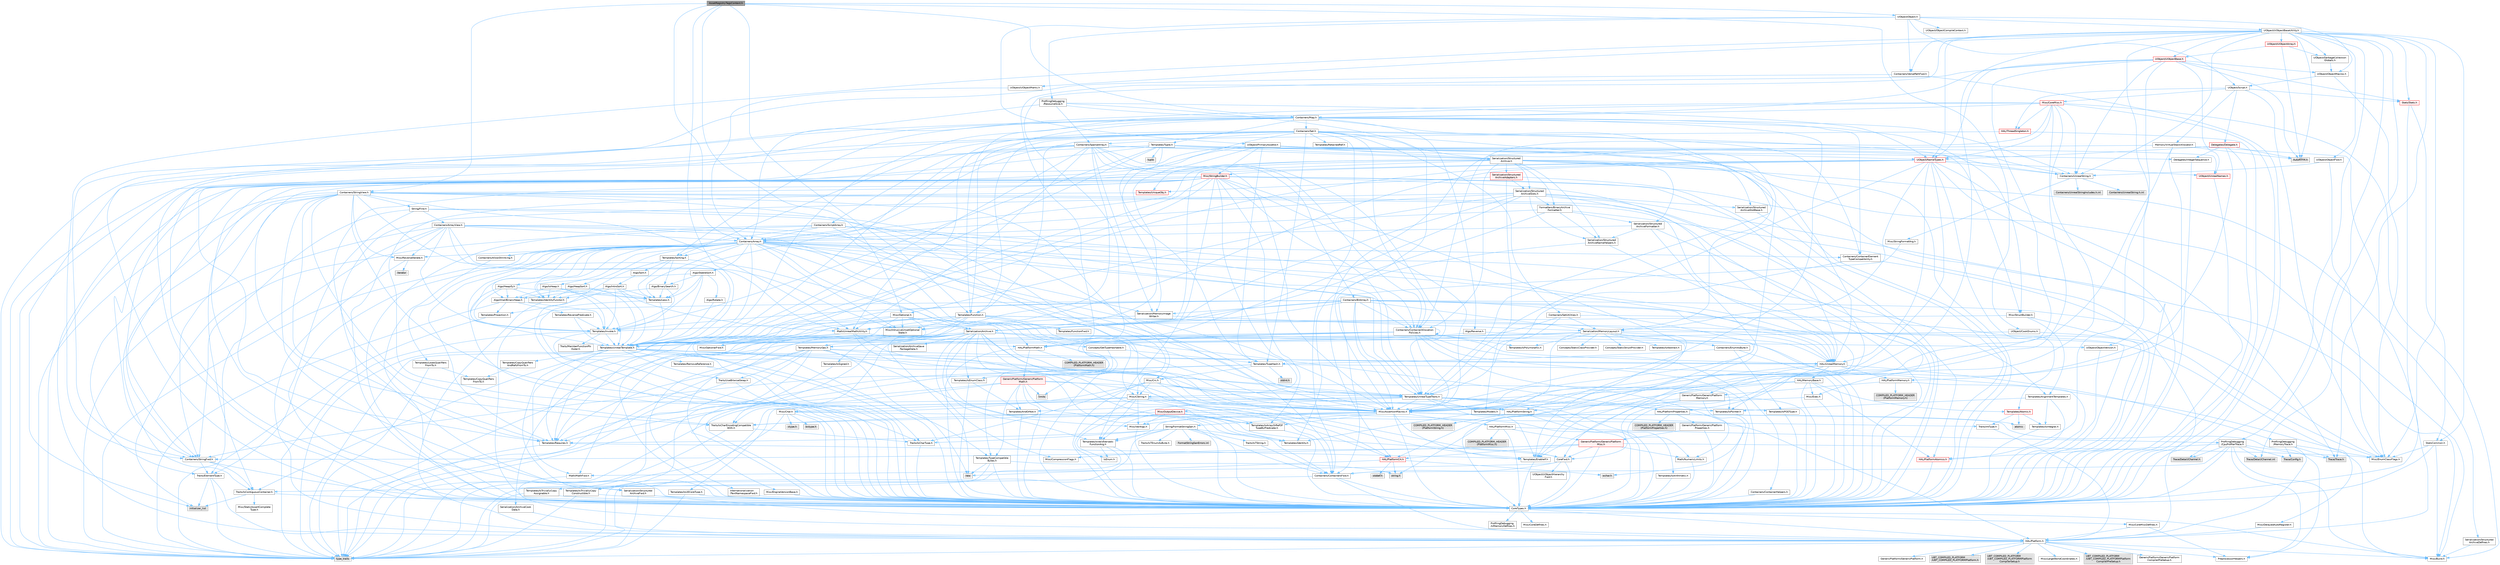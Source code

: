 digraph "AssetRegistryTagsContext.h"
{
 // INTERACTIVE_SVG=YES
 // LATEX_PDF_SIZE
  bgcolor="transparent";
  edge [fontname=Helvetica,fontsize=10,labelfontname=Helvetica,labelfontsize=10];
  node [fontname=Helvetica,fontsize=10,shape=box,height=0.2,width=0.4];
  Node1 [id="Node000001",label="AssetRegistryTagsContext.h",height=0.2,width=0.4,color="gray40", fillcolor="grey60", style="filled", fontcolor="black",tooltip=" "];
  Node1 -> Node2 [id="edge1_Node000001_Node000002",color="steelblue1",style="solid",tooltip=" "];
  Node2 [id="Node000002",label="Containers/Array.h",height=0.2,width=0.4,color="grey40", fillcolor="white", style="filled",URL="$df/dd0/Array_8h.html",tooltip=" "];
  Node2 -> Node3 [id="edge2_Node000002_Node000003",color="steelblue1",style="solid",tooltip=" "];
  Node3 [id="Node000003",label="CoreTypes.h",height=0.2,width=0.4,color="grey40", fillcolor="white", style="filled",URL="$dc/dec/CoreTypes_8h.html",tooltip=" "];
  Node3 -> Node4 [id="edge3_Node000003_Node000004",color="steelblue1",style="solid",tooltip=" "];
  Node4 [id="Node000004",label="HAL/Platform.h",height=0.2,width=0.4,color="grey40", fillcolor="white", style="filled",URL="$d9/dd0/Platform_8h.html",tooltip=" "];
  Node4 -> Node5 [id="edge4_Node000004_Node000005",color="steelblue1",style="solid",tooltip=" "];
  Node5 [id="Node000005",label="Misc/Build.h",height=0.2,width=0.4,color="grey40", fillcolor="white", style="filled",URL="$d3/dbb/Build_8h.html",tooltip=" "];
  Node4 -> Node6 [id="edge5_Node000004_Node000006",color="steelblue1",style="solid",tooltip=" "];
  Node6 [id="Node000006",label="Misc/LargeWorldCoordinates.h",height=0.2,width=0.4,color="grey40", fillcolor="white", style="filled",URL="$d2/dcb/LargeWorldCoordinates_8h.html",tooltip=" "];
  Node4 -> Node7 [id="edge6_Node000004_Node000007",color="steelblue1",style="solid",tooltip=" "];
  Node7 [id="Node000007",label="type_traits",height=0.2,width=0.4,color="grey60", fillcolor="#E0E0E0", style="filled",tooltip=" "];
  Node4 -> Node8 [id="edge7_Node000004_Node000008",color="steelblue1",style="solid",tooltip=" "];
  Node8 [id="Node000008",label="PreprocessorHelpers.h",height=0.2,width=0.4,color="grey40", fillcolor="white", style="filled",URL="$db/ddb/PreprocessorHelpers_8h.html",tooltip=" "];
  Node4 -> Node9 [id="edge8_Node000004_Node000009",color="steelblue1",style="solid",tooltip=" "];
  Node9 [id="Node000009",label="UBT_COMPILED_PLATFORM\l/UBT_COMPILED_PLATFORMPlatform\lCompilerPreSetup.h",height=0.2,width=0.4,color="grey60", fillcolor="#E0E0E0", style="filled",tooltip=" "];
  Node4 -> Node10 [id="edge9_Node000004_Node000010",color="steelblue1",style="solid",tooltip=" "];
  Node10 [id="Node000010",label="GenericPlatform/GenericPlatform\lCompilerPreSetup.h",height=0.2,width=0.4,color="grey40", fillcolor="white", style="filled",URL="$d9/dc8/GenericPlatformCompilerPreSetup_8h.html",tooltip=" "];
  Node4 -> Node11 [id="edge10_Node000004_Node000011",color="steelblue1",style="solid",tooltip=" "];
  Node11 [id="Node000011",label="GenericPlatform/GenericPlatform.h",height=0.2,width=0.4,color="grey40", fillcolor="white", style="filled",URL="$d6/d84/GenericPlatform_8h.html",tooltip=" "];
  Node4 -> Node12 [id="edge11_Node000004_Node000012",color="steelblue1",style="solid",tooltip=" "];
  Node12 [id="Node000012",label="UBT_COMPILED_PLATFORM\l/UBT_COMPILED_PLATFORMPlatform.h",height=0.2,width=0.4,color="grey60", fillcolor="#E0E0E0", style="filled",tooltip=" "];
  Node4 -> Node13 [id="edge12_Node000004_Node000013",color="steelblue1",style="solid",tooltip=" "];
  Node13 [id="Node000013",label="UBT_COMPILED_PLATFORM\l/UBT_COMPILED_PLATFORMPlatform\lCompilerSetup.h",height=0.2,width=0.4,color="grey60", fillcolor="#E0E0E0", style="filled",tooltip=" "];
  Node3 -> Node14 [id="edge13_Node000003_Node000014",color="steelblue1",style="solid",tooltip=" "];
  Node14 [id="Node000014",label="ProfilingDebugging\l/UMemoryDefines.h",height=0.2,width=0.4,color="grey40", fillcolor="white", style="filled",URL="$d2/da2/UMemoryDefines_8h.html",tooltip=" "];
  Node3 -> Node15 [id="edge14_Node000003_Node000015",color="steelblue1",style="solid",tooltip=" "];
  Node15 [id="Node000015",label="Misc/CoreMiscDefines.h",height=0.2,width=0.4,color="grey40", fillcolor="white", style="filled",URL="$da/d38/CoreMiscDefines_8h.html",tooltip=" "];
  Node15 -> Node4 [id="edge15_Node000015_Node000004",color="steelblue1",style="solid",tooltip=" "];
  Node15 -> Node8 [id="edge16_Node000015_Node000008",color="steelblue1",style="solid",tooltip=" "];
  Node3 -> Node16 [id="edge17_Node000003_Node000016",color="steelblue1",style="solid",tooltip=" "];
  Node16 [id="Node000016",label="Misc/CoreDefines.h",height=0.2,width=0.4,color="grey40", fillcolor="white", style="filled",URL="$d3/dd2/CoreDefines_8h.html",tooltip=" "];
  Node2 -> Node17 [id="edge18_Node000002_Node000017",color="steelblue1",style="solid",tooltip=" "];
  Node17 [id="Node000017",label="Misc/AssertionMacros.h",height=0.2,width=0.4,color="grey40", fillcolor="white", style="filled",URL="$d0/dfa/AssertionMacros_8h.html",tooltip=" "];
  Node17 -> Node3 [id="edge19_Node000017_Node000003",color="steelblue1",style="solid",tooltip=" "];
  Node17 -> Node4 [id="edge20_Node000017_Node000004",color="steelblue1",style="solid",tooltip=" "];
  Node17 -> Node18 [id="edge21_Node000017_Node000018",color="steelblue1",style="solid",tooltip=" "];
  Node18 [id="Node000018",label="HAL/PlatformMisc.h",height=0.2,width=0.4,color="grey40", fillcolor="white", style="filled",URL="$d0/df5/PlatformMisc_8h.html",tooltip=" "];
  Node18 -> Node3 [id="edge22_Node000018_Node000003",color="steelblue1",style="solid",tooltip=" "];
  Node18 -> Node19 [id="edge23_Node000018_Node000019",color="steelblue1",style="solid",tooltip=" "];
  Node19 [id="Node000019",label="GenericPlatform/GenericPlatform\lMisc.h",height=0.2,width=0.4,color="red", fillcolor="#FFF0F0", style="filled",URL="$db/d9a/GenericPlatformMisc_8h.html",tooltip=" "];
  Node19 -> Node20 [id="edge24_Node000019_Node000020",color="steelblue1",style="solid",tooltip=" "];
  Node20 [id="Node000020",label="Containers/StringFwd.h",height=0.2,width=0.4,color="grey40", fillcolor="white", style="filled",URL="$df/d37/StringFwd_8h.html",tooltip=" "];
  Node20 -> Node3 [id="edge25_Node000020_Node000003",color="steelblue1",style="solid",tooltip=" "];
  Node20 -> Node21 [id="edge26_Node000020_Node000021",color="steelblue1",style="solid",tooltip=" "];
  Node21 [id="Node000021",label="Traits/ElementType.h",height=0.2,width=0.4,color="grey40", fillcolor="white", style="filled",URL="$d5/d4f/ElementType_8h.html",tooltip=" "];
  Node21 -> Node4 [id="edge27_Node000021_Node000004",color="steelblue1",style="solid",tooltip=" "];
  Node21 -> Node22 [id="edge28_Node000021_Node000022",color="steelblue1",style="solid",tooltip=" "];
  Node22 [id="Node000022",label="initializer_list",height=0.2,width=0.4,color="grey60", fillcolor="#E0E0E0", style="filled",tooltip=" "];
  Node21 -> Node7 [id="edge29_Node000021_Node000007",color="steelblue1",style="solid",tooltip=" "];
  Node20 -> Node23 [id="edge30_Node000020_Node000023",color="steelblue1",style="solid",tooltip=" "];
  Node23 [id="Node000023",label="Traits/IsContiguousContainer.h",height=0.2,width=0.4,color="grey40", fillcolor="white", style="filled",URL="$d5/d3c/IsContiguousContainer_8h.html",tooltip=" "];
  Node23 -> Node3 [id="edge31_Node000023_Node000003",color="steelblue1",style="solid",tooltip=" "];
  Node23 -> Node24 [id="edge32_Node000023_Node000024",color="steelblue1",style="solid",tooltip=" "];
  Node24 [id="Node000024",label="Misc/StaticAssertComplete\lType.h",height=0.2,width=0.4,color="grey40", fillcolor="white", style="filled",URL="$d5/d4e/StaticAssertCompleteType_8h.html",tooltip=" "];
  Node23 -> Node22 [id="edge33_Node000023_Node000022",color="steelblue1",style="solid",tooltip=" "];
  Node19 -> Node25 [id="edge34_Node000019_Node000025",color="steelblue1",style="solid",tooltip=" "];
  Node25 [id="Node000025",label="CoreFwd.h",height=0.2,width=0.4,color="grey40", fillcolor="white", style="filled",URL="$d1/d1e/CoreFwd_8h.html",tooltip=" "];
  Node25 -> Node3 [id="edge35_Node000025_Node000003",color="steelblue1",style="solid",tooltip=" "];
  Node25 -> Node26 [id="edge36_Node000025_Node000026",color="steelblue1",style="solid",tooltip=" "];
  Node26 [id="Node000026",label="Containers/ContainersFwd.h",height=0.2,width=0.4,color="grey40", fillcolor="white", style="filled",URL="$d4/d0a/ContainersFwd_8h.html",tooltip=" "];
  Node26 -> Node4 [id="edge37_Node000026_Node000004",color="steelblue1",style="solid",tooltip=" "];
  Node26 -> Node3 [id="edge38_Node000026_Node000003",color="steelblue1",style="solid",tooltip=" "];
  Node26 -> Node23 [id="edge39_Node000026_Node000023",color="steelblue1",style="solid",tooltip=" "];
  Node25 -> Node27 [id="edge40_Node000025_Node000027",color="steelblue1",style="solid",tooltip=" "];
  Node27 [id="Node000027",label="Math/MathFwd.h",height=0.2,width=0.4,color="grey40", fillcolor="white", style="filled",URL="$d2/d10/MathFwd_8h.html",tooltip=" "];
  Node27 -> Node4 [id="edge41_Node000027_Node000004",color="steelblue1",style="solid",tooltip=" "];
  Node25 -> Node28 [id="edge42_Node000025_Node000028",color="steelblue1",style="solid",tooltip=" "];
  Node28 [id="Node000028",label="UObject/UObjectHierarchy\lFwd.h",height=0.2,width=0.4,color="grey40", fillcolor="white", style="filled",URL="$d3/d13/UObjectHierarchyFwd_8h.html",tooltip=" "];
  Node19 -> Node3 [id="edge43_Node000019_Node000003",color="steelblue1",style="solid",tooltip=" "];
  Node19 -> Node30 [id="edge44_Node000019_Node000030",color="steelblue1",style="solid",tooltip=" "];
  Node30 [id="Node000030",label="HAL/PlatformCrt.h",height=0.2,width=0.4,color="red", fillcolor="#FFF0F0", style="filled",URL="$d8/d75/PlatformCrt_8h.html",tooltip=" "];
  Node30 -> Node31 [id="edge45_Node000030_Node000031",color="steelblue1",style="solid",tooltip=" "];
  Node31 [id="Node000031",label="new",height=0.2,width=0.4,color="grey60", fillcolor="#E0E0E0", style="filled",tooltip=" "];
  Node30 -> Node32 [id="edge46_Node000030_Node000032",color="steelblue1",style="solid",tooltip=" "];
  Node32 [id="Node000032",label="wchar.h",height=0.2,width=0.4,color="grey60", fillcolor="#E0E0E0", style="filled",tooltip=" "];
  Node30 -> Node33 [id="edge47_Node000030_Node000033",color="steelblue1",style="solid",tooltip=" "];
  Node33 [id="Node000033",label="stddef.h",height=0.2,width=0.4,color="grey60", fillcolor="#E0E0E0", style="filled",tooltip=" "];
  Node30 -> Node39 [id="edge48_Node000030_Node000039",color="steelblue1",style="solid",tooltip=" "];
  Node39 [id="Node000039",label="string.h",height=0.2,width=0.4,color="grey60", fillcolor="#E0E0E0", style="filled",tooltip=" "];
  Node19 -> Node40 [id="edge49_Node000019_Node000040",color="steelblue1",style="solid",tooltip=" "];
  Node40 [id="Node000040",label="Math/NumericLimits.h",height=0.2,width=0.4,color="grey40", fillcolor="white", style="filled",URL="$df/d1b/NumericLimits_8h.html",tooltip=" "];
  Node40 -> Node3 [id="edge50_Node000040_Node000003",color="steelblue1",style="solid",tooltip=" "];
  Node19 -> Node41 [id="edge51_Node000019_Node000041",color="steelblue1",style="solid",tooltip=" "];
  Node41 [id="Node000041",label="Misc/CompressionFlags.h",height=0.2,width=0.4,color="grey40", fillcolor="white", style="filled",URL="$d9/d76/CompressionFlags_8h.html",tooltip=" "];
  Node19 -> Node42 [id="edge52_Node000019_Node000042",color="steelblue1",style="solid",tooltip=" "];
  Node42 [id="Node000042",label="Misc/EnumClassFlags.h",height=0.2,width=0.4,color="grey40", fillcolor="white", style="filled",URL="$d8/de7/EnumClassFlags_8h.html",tooltip=" "];
  Node18 -> Node45 [id="edge53_Node000018_Node000045",color="steelblue1",style="solid",tooltip=" "];
  Node45 [id="Node000045",label="COMPILED_PLATFORM_HEADER\l(PlatformMisc.h)",height=0.2,width=0.4,color="grey60", fillcolor="#E0E0E0", style="filled",tooltip=" "];
  Node18 -> Node46 [id="edge54_Node000018_Node000046",color="steelblue1",style="solid",tooltip=" "];
  Node46 [id="Node000046",label="ProfilingDebugging\l/CpuProfilerTrace.h",height=0.2,width=0.4,color="grey40", fillcolor="white", style="filled",URL="$da/dcb/CpuProfilerTrace_8h.html",tooltip=" "];
  Node46 -> Node3 [id="edge55_Node000046_Node000003",color="steelblue1",style="solid",tooltip=" "];
  Node46 -> Node26 [id="edge56_Node000046_Node000026",color="steelblue1",style="solid",tooltip=" "];
  Node46 -> Node47 [id="edge57_Node000046_Node000047",color="steelblue1",style="solid",tooltip=" "];
  Node47 [id="Node000047",label="HAL/PlatformAtomics.h",height=0.2,width=0.4,color="red", fillcolor="#FFF0F0", style="filled",URL="$d3/d36/PlatformAtomics_8h.html",tooltip=" "];
  Node47 -> Node3 [id="edge58_Node000047_Node000003",color="steelblue1",style="solid",tooltip=" "];
  Node46 -> Node8 [id="edge59_Node000046_Node000008",color="steelblue1",style="solid",tooltip=" "];
  Node46 -> Node5 [id="edge60_Node000046_Node000005",color="steelblue1",style="solid",tooltip=" "];
  Node46 -> Node50 [id="edge61_Node000046_Node000050",color="steelblue1",style="solid",tooltip=" "];
  Node50 [id="Node000050",label="Trace/Config.h",height=0.2,width=0.4,color="grey60", fillcolor="#E0E0E0", style="filled",tooltip=" "];
  Node46 -> Node51 [id="edge62_Node000046_Node000051",color="steelblue1",style="solid",tooltip=" "];
  Node51 [id="Node000051",label="Trace/Detail/Channel.h",height=0.2,width=0.4,color="grey60", fillcolor="#E0E0E0", style="filled",tooltip=" "];
  Node46 -> Node52 [id="edge63_Node000046_Node000052",color="steelblue1",style="solid",tooltip=" "];
  Node52 [id="Node000052",label="Trace/Detail/Channel.inl",height=0.2,width=0.4,color="grey60", fillcolor="#E0E0E0", style="filled",tooltip=" "];
  Node46 -> Node53 [id="edge64_Node000046_Node000053",color="steelblue1",style="solid",tooltip=" "];
  Node53 [id="Node000053",label="Trace/Trace.h",height=0.2,width=0.4,color="grey60", fillcolor="#E0E0E0", style="filled",tooltip=" "];
  Node17 -> Node8 [id="edge65_Node000017_Node000008",color="steelblue1",style="solid",tooltip=" "];
  Node17 -> Node54 [id="edge66_Node000017_Node000054",color="steelblue1",style="solid",tooltip=" "];
  Node54 [id="Node000054",label="Templates/EnableIf.h",height=0.2,width=0.4,color="grey40", fillcolor="white", style="filled",URL="$d7/d60/EnableIf_8h.html",tooltip=" "];
  Node54 -> Node3 [id="edge67_Node000054_Node000003",color="steelblue1",style="solid",tooltip=" "];
  Node17 -> Node55 [id="edge68_Node000017_Node000055",color="steelblue1",style="solid",tooltip=" "];
  Node55 [id="Node000055",label="Templates/IsArrayOrRefOf\lTypeByPredicate.h",height=0.2,width=0.4,color="grey40", fillcolor="white", style="filled",URL="$d6/da1/IsArrayOrRefOfTypeByPredicate_8h.html",tooltip=" "];
  Node55 -> Node3 [id="edge69_Node000055_Node000003",color="steelblue1",style="solid",tooltip=" "];
  Node17 -> Node56 [id="edge70_Node000017_Node000056",color="steelblue1",style="solid",tooltip=" "];
  Node56 [id="Node000056",label="Templates/IsValidVariadic\lFunctionArg.h",height=0.2,width=0.4,color="grey40", fillcolor="white", style="filled",URL="$d0/dc8/IsValidVariadicFunctionArg_8h.html",tooltip=" "];
  Node56 -> Node3 [id="edge71_Node000056_Node000003",color="steelblue1",style="solid",tooltip=" "];
  Node56 -> Node57 [id="edge72_Node000056_Node000057",color="steelblue1",style="solid",tooltip=" "];
  Node57 [id="Node000057",label="IsEnum.h",height=0.2,width=0.4,color="grey40", fillcolor="white", style="filled",URL="$d4/de5/IsEnum_8h.html",tooltip=" "];
  Node56 -> Node7 [id="edge73_Node000056_Node000007",color="steelblue1",style="solid",tooltip=" "];
  Node17 -> Node58 [id="edge74_Node000017_Node000058",color="steelblue1",style="solid",tooltip=" "];
  Node58 [id="Node000058",label="Traits/IsCharEncodingCompatible\lWith.h",height=0.2,width=0.4,color="grey40", fillcolor="white", style="filled",URL="$df/dd1/IsCharEncodingCompatibleWith_8h.html",tooltip=" "];
  Node58 -> Node7 [id="edge75_Node000058_Node000007",color="steelblue1",style="solid",tooltip=" "];
  Node58 -> Node59 [id="edge76_Node000058_Node000059",color="steelblue1",style="solid",tooltip=" "];
  Node59 [id="Node000059",label="Traits/IsCharType.h",height=0.2,width=0.4,color="grey40", fillcolor="white", style="filled",URL="$db/d51/IsCharType_8h.html",tooltip=" "];
  Node59 -> Node3 [id="edge77_Node000059_Node000003",color="steelblue1",style="solid",tooltip=" "];
  Node17 -> Node60 [id="edge78_Node000017_Node000060",color="steelblue1",style="solid",tooltip=" "];
  Node60 [id="Node000060",label="Misc/VarArgs.h",height=0.2,width=0.4,color="grey40", fillcolor="white", style="filled",URL="$d5/d6f/VarArgs_8h.html",tooltip=" "];
  Node60 -> Node3 [id="edge79_Node000060_Node000003",color="steelblue1",style="solid",tooltip=" "];
  Node17 -> Node61 [id="edge80_Node000017_Node000061",color="steelblue1",style="solid",tooltip=" "];
  Node61 [id="Node000061",label="String/FormatStringSan.h",height=0.2,width=0.4,color="grey40", fillcolor="white", style="filled",URL="$d3/d8b/FormatStringSan_8h.html",tooltip=" "];
  Node61 -> Node7 [id="edge81_Node000061_Node000007",color="steelblue1",style="solid",tooltip=" "];
  Node61 -> Node3 [id="edge82_Node000061_Node000003",color="steelblue1",style="solid",tooltip=" "];
  Node61 -> Node62 [id="edge83_Node000061_Node000062",color="steelblue1",style="solid",tooltip=" "];
  Node62 [id="Node000062",label="Templates/Requires.h",height=0.2,width=0.4,color="grey40", fillcolor="white", style="filled",URL="$dc/d96/Requires_8h.html",tooltip=" "];
  Node62 -> Node54 [id="edge84_Node000062_Node000054",color="steelblue1",style="solid",tooltip=" "];
  Node62 -> Node7 [id="edge85_Node000062_Node000007",color="steelblue1",style="solid",tooltip=" "];
  Node61 -> Node63 [id="edge86_Node000061_Node000063",color="steelblue1",style="solid",tooltip=" "];
  Node63 [id="Node000063",label="Templates/Identity.h",height=0.2,width=0.4,color="grey40", fillcolor="white", style="filled",URL="$d0/dd5/Identity_8h.html",tooltip=" "];
  Node61 -> Node56 [id="edge87_Node000061_Node000056",color="steelblue1",style="solid",tooltip=" "];
  Node61 -> Node59 [id="edge88_Node000061_Node000059",color="steelblue1",style="solid",tooltip=" "];
  Node61 -> Node64 [id="edge89_Node000061_Node000064",color="steelblue1",style="solid",tooltip=" "];
  Node64 [id="Node000064",label="Traits/IsTEnumAsByte.h",height=0.2,width=0.4,color="grey40", fillcolor="white", style="filled",URL="$d1/de6/IsTEnumAsByte_8h.html",tooltip=" "];
  Node61 -> Node65 [id="edge90_Node000061_Node000065",color="steelblue1",style="solid",tooltip=" "];
  Node65 [id="Node000065",label="Traits/IsTString.h",height=0.2,width=0.4,color="grey40", fillcolor="white", style="filled",URL="$d0/df8/IsTString_8h.html",tooltip=" "];
  Node65 -> Node26 [id="edge91_Node000065_Node000026",color="steelblue1",style="solid",tooltip=" "];
  Node61 -> Node26 [id="edge92_Node000061_Node000026",color="steelblue1",style="solid",tooltip=" "];
  Node61 -> Node66 [id="edge93_Node000061_Node000066",color="steelblue1",style="solid",tooltip=" "];
  Node66 [id="Node000066",label="FormatStringSanErrors.inl",height=0.2,width=0.4,color="grey60", fillcolor="#E0E0E0", style="filled",tooltip=" "];
  Node17 -> Node67 [id="edge94_Node000017_Node000067",color="steelblue1",style="solid",tooltip=" "];
  Node67 [id="Node000067",label="atomic",height=0.2,width=0.4,color="grey60", fillcolor="#E0E0E0", style="filled",tooltip=" "];
  Node2 -> Node68 [id="edge95_Node000002_Node000068",color="steelblue1",style="solid",tooltip=" "];
  Node68 [id="Node000068",label="Misc/IntrusiveUnsetOptional\lState.h",height=0.2,width=0.4,color="grey40", fillcolor="white", style="filled",URL="$d2/d0a/IntrusiveUnsetOptionalState_8h.html",tooltip=" "];
  Node68 -> Node69 [id="edge96_Node000068_Node000069",color="steelblue1",style="solid",tooltip=" "];
  Node69 [id="Node000069",label="Misc/OptionalFwd.h",height=0.2,width=0.4,color="grey40", fillcolor="white", style="filled",URL="$dc/d50/OptionalFwd_8h.html",tooltip=" "];
  Node2 -> Node70 [id="edge97_Node000002_Node000070",color="steelblue1",style="solid",tooltip=" "];
  Node70 [id="Node000070",label="Misc/ReverseIterate.h",height=0.2,width=0.4,color="grey40", fillcolor="white", style="filled",URL="$db/de3/ReverseIterate_8h.html",tooltip=" "];
  Node70 -> Node4 [id="edge98_Node000070_Node000004",color="steelblue1",style="solid",tooltip=" "];
  Node70 -> Node71 [id="edge99_Node000070_Node000071",color="steelblue1",style="solid",tooltip=" "];
  Node71 [id="Node000071",label="iterator",height=0.2,width=0.4,color="grey60", fillcolor="#E0E0E0", style="filled",tooltip=" "];
  Node2 -> Node72 [id="edge100_Node000002_Node000072",color="steelblue1",style="solid",tooltip=" "];
  Node72 [id="Node000072",label="HAL/UnrealMemory.h",height=0.2,width=0.4,color="grey40", fillcolor="white", style="filled",URL="$d9/d96/UnrealMemory_8h.html",tooltip=" "];
  Node72 -> Node3 [id="edge101_Node000072_Node000003",color="steelblue1",style="solid",tooltip=" "];
  Node72 -> Node73 [id="edge102_Node000072_Node000073",color="steelblue1",style="solid",tooltip=" "];
  Node73 [id="Node000073",label="GenericPlatform/GenericPlatform\lMemory.h",height=0.2,width=0.4,color="grey40", fillcolor="white", style="filled",URL="$dd/d22/GenericPlatformMemory_8h.html",tooltip=" "];
  Node73 -> Node25 [id="edge103_Node000073_Node000025",color="steelblue1",style="solid",tooltip=" "];
  Node73 -> Node3 [id="edge104_Node000073_Node000003",color="steelblue1",style="solid",tooltip=" "];
  Node73 -> Node74 [id="edge105_Node000073_Node000074",color="steelblue1",style="solid",tooltip=" "];
  Node74 [id="Node000074",label="HAL/PlatformString.h",height=0.2,width=0.4,color="grey40", fillcolor="white", style="filled",URL="$db/db5/PlatformString_8h.html",tooltip=" "];
  Node74 -> Node3 [id="edge106_Node000074_Node000003",color="steelblue1",style="solid",tooltip=" "];
  Node74 -> Node75 [id="edge107_Node000074_Node000075",color="steelblue1",style="solid",tooltip=" "];
  Node75 [id="Node000075",label="COMPILED_PLATFORM_HEADER\l(PlatformString.h)",height=0.2,width=0.4,color="grey60", fillcolor="#E0E0E0", style="filled",tooltip=" "];
  Node73 -> Node39 [id="edge108_Node000073_Node000039",color="steelblue1",style="solid",tooltip=" "];
  Node73 -> Node32 [id="edge109_Node000073_Node000032",color="steelblue1",style="solid",tooltip=" "];
  Node72 -> Node76 [id="edge110_Node000072_Node000076",color="steelblue1",style="solid",tooltip=" "];
  Node76 [id="Node000076",label="HAL/MemoryBase.h",height=0.2,width=0.4,color="grey40", fillcolor="white", style="filled",URL="$d6/d9f/MemoryBase_8h.html",tooltip=" "];
  Node76 -> Node3 [id="edge111_Node000076_Node000003",color="steelblue1",style="solid",tooltip=" "];
  Node76 -> Node47 [id="edge112_Node000076_Node000047",color="steelblue1",style="solid",tooltip=" "];
  Node76 -> Node30 [id="edge113_Node000076_Node000030",color="steelblue1",style="solid",tooltip=" "];
  Node76 -> Node77 [id="edge114_Node000076_Node000077",color="steelblue1",style="solid",tooltip=" "];
  Node77 [id="Node000077",label="Misc/Exec.h",height=0.2,width=0.4,color="grey40", fillcolor="white", style="filled",URL="$de/ddb/Exec_8h.html",tooltip=" "];
  Node77 -> Node3 [id="edge115_Node000077_Node000003",color="steelblue1",style="solid",tooltip=" "];
  Node77 -> Node17 [id="edge116_Node000077_Node000017",color="steelblue1",style="solid",tooltip=" "];
  Node76 -> Node78 [id="edge117_Node000076_Node000078",color="steelblue1",style="solid",tooltip=" "];
  Node78 [id="Node000078",label="Misc/OutputDevice.h",height=0.2,width=0.4,color="red", fillcolor="#FFF0F0", style="filled",URL="$d7/d32/OutputDevice_8h.html",tooltip=" "];
  Node78 -> Node25 [id="edge118_Node000078_Node000025",color="steelblue1",style="solid",tooltip=" "];
  Node78 -> Node3 [id="edge119_Node000078_Node000003",color="steelblue1",style="solid",tooltip=" "];
  Node78 -> Node60 [id="edge120_Node000078_Node000060",color="steelblue1",style="solid",tooltip=" "];
  Node78 -> Node55 [id="edge121_Node000078_Node000055",color="steelblue1",style="solid",tooltip=" "];
  Node78 -> Node56 [id="edge122_Node000078_Node000056",color="steelblue1",style="solid",tooltip=" "];
  Node78 -> Node58 [id="edge123_Node000078_Node000058",color="steelblue1",style="solid",tooltip=" "];
  Node76 -> Node80 [id="edge124_Node000076_Node000080",color="steelblue1",style="solid",tooltip=" "];
  Node80 [id="Node000080",label="Templates/Atomic.h",height=0.2,width=0.4,color="red", fillcolor="#FFF0F0", style="filled",URL="$d3/d91/Atomic_8h.html",tooltip=" "];
  Node80 -> Node83 [id="edge125_Node000080_Node000083",color="steelblue1",style="solid",tooltip=" "];
  Node83 [id="Node000083",label="Templates/IsIntegral.h",height=0.2,width=0.4,color="grey40", fillcolor="white", style="filled",URL="$da/d64/IsIntegral_8h.html",tooltip=" "];
  Node83 -> Node3 [id="edge126_Node000083_Node000003",color="steelblue1",style="solid",tooltip=" "];
  Node80 -> Node88 [id="edge127_Node000080_Node000088",color="steelblue1",style="solid",tooltip=" "];
  Node88 [id="Node000088",label="Traits/IntType.h",height=0.2,width=0.4,color="grey40", fillcolor="white", style="filled",URL="$d7/deb/IntType_8h.html",tooltip=" "];
  Node88 -> Node4 [id="edge128_Node000088_Node000004",color="steelblue1",style="solid",tooltip=" "];
  Node80 -> Node67 [id="edge129_Node000080_Node000067",color="steelblue1",style="solid",tooltip=" "];
  Node72 -> Node89 [id="edge130_Node000072_Node000089",color="steelblue1",style="solid",tooltip=" "];
  Node89 [id="Node000089",label="HAL/PlatformMemory.h",height=0.2,width=0.4,color="grey40", fillcolor="white", style="filled",URL="$de/d68/PlatformMemory_8h.html",tooltip=" "];
  Node89 -> Node3 [id="edge131_Node000089_Node000003",color="steelblue1",style="solid",tooltip=" "];
  Node89 -> Node73 [id="edge132_Node000089_Node000073",color="steelblue1",style="solid",tooltip=" "];
  Node89 -> Node90 [id="edge133_Node000089_Node000090",color="steelblue1",style="solid",tooltip=" "];
  Node90 [id="Node000090",label="COMPILED_PLATFORM_HEADER\l(PlatformMemory.h)",height=0.2,width=0.4,color="grey60", fillcolor="#E0E0E0", style="filled",tooltip=" "];
  Node72 -> Node91 [id="edge134_Node000072_Node000091",color="steelblue1",style="solid",tooltip=" "];
  Node91 [id="Node000091",label="ProfilingDebugging\l/MemoryTrace.h",height=0.2,width=0.4,color="grey40", fillcolor="white", style="filled",URL="$da/dd7/MemoryTrace_8h.html",tooltip=" "];
  Node91 -> Node4 [id="edge135_Node000091_Node000004",color="steelblue1",style="solid",tooltip=" "];
  Node91 -> Node42 [id="edge136_Node000091_Node000042",color="steelblue1",style="solid",tooltip=" "];
  Node91 -> Node50 [id="edge137_Node000091_Node000050",color="steelblue1",style="solid",tooltip=" "];
  Node91 -> Node53 [id="edge138_Node000091_Node000053",color="steelblue1",style="solid",tooltip=" "];
  Node72 -> Node92 [id="edge139_Node000072_Node000092",color="steelblue1",style="solid",tooltip=" "];
  Node92 [id="Node000092",label="Templates/IsPointer.h",height=0.2,width=0.4,color="grey40", fillcolor="white", style="filled",URL="$d7/d05/IsPointer_8h.html",tooltip=" "];
  Node92 -> Node3 [id="edge140_Node000092_Node000003",color="steelblue1",style="solid",tooltip=" "];
  Node2 -> Node93 [id="edge141_Node000002_Node000093",color="steelblue1",style="solid",tooltip=" "];
  Node93 [id="Node000093",label="Templates/UnrealTypeTraits.h",height=0.2,width=0.4,color="grey40", fillcolor="white", style="filled",URL="$d2/d2d/UnrealTypeTraits_8h.html",tooltip=" "];
  Node93 -> Node3 [id="edge142_Node000093_Node000003",color="steelblue1",style="solid",tooltip=" "];
  Node93 -> Node92 [id="edge143_Node000093_Node000092",color="steelblue1",style="solid",tooltip=" "];
  Node93 -> Node17 [id="edge144_Node000093_Node000017",color="steelblue1",style="solid",tooltip=" "];
  Node93 -> Node85 [id="edge145_Node000093_Node000085",color="steelblue1",style="solid",tooltip=" "];
  Node85 [id="Node000085",label="Templates/AndOrNot.h",height=0.2,width=0.4,color="grey40", fillcolor="white", style="filled",URL="$db/d0a/AndOrNot_8h.html",tooltip=" "];
  Node85 -> Node3 [id="edge146_Node000085_Node000003",color="steelblue1",style="solid",tooltip=" "];
  Node93 -> Node54 [id="edge147_Node000093_Node000054",color="steelblue1",style="solid",tooltip=" "];
  Node93 -> Node94 [id="edge148_Node000093_Node000094",color="steelblue1",style="solid",tooltip=" "];
  Node94 [id="Node000094",label="Templates/IsArithmetic.h",height=0.2,width=0.4,color="grey40", fillcolor="white", style="filled",URL="$d2/d5d/IsArithmetic_8h.html",tooltip=" "];
  Node94 -> Node3 [id="edge149_Node000094_Node000003",color="steelblue1",style="solid",tooltip=" "];
  Node93 -> Node57 [id="edge150_Node000093_Node000057",color="steelblue1",style="solid",tooltip=" "];
  Node93 -> Node95 [id="edge151_Node000093_Node000095",color="steelblue1",style="solid",tooltip=" "];
  Node95 [id="Node000095",label="Templates/Models.h",height=0.2,width=0.4,color="grey40", fillcolor="white", style="filled",URL="$d3/d0c/Models_8h.html",tooltip=" "];
  Node95 -> Node63 [id="edge152_Node000095_Node000063",color="steelblue1",style="solid",tooltip=" "];
  Node93 -> Node96 [id="edge153_Node000093_Node000096",color="steelblue1",style="solid",tooltip=" "];
  Node96 [id="Node000096",label="Templates/IsPODType.h",height=0.2,width=0.4,color="grey40", fillcolor="white", style="filled",URL="$d7/db1/IsPODType_8h.html",tooltip=" "];
  Node96 -> Node3 [id="edge154_Node000096_Node000003",color="steelblue1",style="solid",tooltip=" "];
  Node93 -> Node97 [id="edge155_Node000093_Node000097",color="steelblue1",style="solid",tooltip=" "];
  Node97 [id="Node000097",label="Templates/IsUECoreType.h",height=0.2,width=0.4,color="grey40", fillcolor="white", style="filled",URL="$d1/db8/IsUECoreType_8h.html",tooltip=" "];
  Node97 -> Node3 [id="edge156_Node000097_Node000003",color="steelblue1",style="solid",tooltip=" "];
  Node97 -> Node7 [id="edge157_Node000097_Node000007",color="steelblue1",style="solid",tooltip=" "];
  Node93 -> Node86 [id="edge158_Node000093_Node000086",color="steelblue1",style="solid",tooltip=" "];
  Node86 [id="Node000086",label="Templates/IsTriviallyCopy\lConstructible.h",height=0.2,width=0.4,color="grey40", fillcolor="white", style="filled",URL="$d3/d78/IsTriviallyCopyConstructible_8h.html",tooltip=" "];
  Node86 -> Node3 [id="edge159_Node000086_Node000003",color="steelblue1",style="solid",tooltip=" "];
  Node86 -> Node7 [id="edge160_Node000086_Node000007",color="steelblue1",style="solid",tooltip=" "];
  Node2 -> Node98 [id="edge161_Node000002_Node000098",color="steelblue1",style="solid",tooltip=" "];
  Node98 [id="Node000098",label="Templates/UnrealTemplate.h",height=0.2,width=0.4,color="grey40", fillcolor="white", style="filled",URL="$d4/d24/UnrealTemplate_8h.html",tooltip=" "];
  Node98 -> Node3 [id="edge162_Node000098_Node000003",color="steelblue1",style="solid",tooltip=" "];
  Node98 -> Node92 [id="edge163_Node000098_Node000092",color="steelblue1",style="solid",tooltip=" "];
  Node98 -> Node72 [id="edge164_Node000098_Node000072",color="steelblue1",style="solid",tooltip=" "];
  Node98 -> Node99 [id="edge165_Node000098_Node000099",color="steelblue1",style="solid",tooltip=" "];
  Node99 [id="Node000099",label="Templates/CopyQualifiers\lAndRefsFromTo.h",height=0.2,width=0.4,color="grey40", fillcolor="white", style="filled",URL="$d3/db3/CopyQualifiersAndRefsFromTo_8h.html",tooltip=" "];
  Node99 -> Node100 [id="edge166_Node000099_Node000100",color="steelblue1",style="solid",tooltip=" "];
  Node100 [id="Node000100",label="Templates/CopyQualifiers\lFromTo.h",height=0.2,width=0.4,color="grey40", fillcolor="white", style="filled",URL="$d5/db4/CopyQualifiersFromTo_8h.html",tooltip=" "];
  Node98 -> Node93 [id="edge167_Node000098_Node000093",color="steelblue1",style="solid",tooltip=" "];
  Node98 -> Node101 [id="edge168_Node000098_Node000101",color="steelblue1",style="solid",tooltip=" "];
  Node101 [id="Node000101",label="Templates/RemoveReference.h",height=0.2,width=0.4,color="grey40", fillcolor="white", style="filled",URL="$da/dbe/RemoveReference_8h.html",tooltip=" "];
  Node101 -> Node3 [id="edge169_Node000101_Node000003",color="steelblue1",style="solid",tooltip=" "];
  Node98 -> Node62 [id="edge170_Node000098_Node000062",color="steelblue1",style="solid",tooltip=" "];
  Node98 -> Node102 [id="edge171_Node000098_Node000102",color="steelblue1",style="solid",tooltip=" "];
  Node102 [id="Node000102",label="Templates/TypeCompatible\lBytes.h",height=0.2,width=0.4,color="grey40", fillcolor="white", style="filled",URL="$df/d0a/TypeCompatibleBytes_8h.html",tooltip=" "];
  Node102 -> Node3 [id="edge172_Node000102_Node000003",color="steelblue1",style="solid",tooltip=" "];
  Node102 -> Node39 [id="edge173_Node000102_Node000039",color="steelblue1",style="solid",tooltip=" "];
  Node102 -> Node31 [id="edge174_Node000102_Node000031",color="steelblue1",style="solid",tooltip=" "];
  Node102 -> Node7 [id="edge175_Node000102_Node000007",color="steelblue1",style="solid",tooltip=" "];
  Node98 -> Node63 [id="edge176_Node000098_Node000063",color="steelblue1",style="solid",tooltip=" "];
  Node98 -> Node23 [id="edge177_Node000098_Node000023",color="steelblue1",style="solid",tooltip=" "];
  Node98 -> Node103 [id="edge178_Node000098_Node000103",color="steelblue1",style="solid",tooltip=" "];
  Node103 [id="Node000103",label="Traits/UseBitwiseSwap.h",height=0.2,width=0.4,color="grey40", fillcolor="white", style="filled",URL="$db/df3/UseBitwiseSwap_8h.html",tooltip=" "];
  Node103 -> Node3 [id="edge179_Node000103_Node000003",color="steelblue1",style="solid",tooltip=" "];
  Node103 -> Node7 [id="edge180_Node000103_Node000007",color="steelblue1",style="solid",tooltip=" "];
  Node98 -> Node7 [id="edge181_Node000098_Node000007",color="steelblue1",style="solid",tooltip=" "];
  Node2 -> Node104 [id="edge182_Node000002_Node000104",color="steelblue1",style="solid",tooltip=" "];
  Node104 [id="Node000104",label="Containers/AllowShrinking.h",height=0.2,width=0.4,color="grey40", fillcolor="white", style="filled",URL="$d7/d1a/AllowShrinking_8h.html",tooltip=" "];
  Node104 -> Node3 [id="edge183_Node000104_Node000003",color="steelblue1",style="solid",tooltip=" "];
  Node2 -> Node105 [id="edge184_Node000002_Node000105",color="steelblue1",style="solid",tooltip=" "];
  Node105 [id="Node000105",label="Containers/ContainerAllocation\lPolicies.h",height=0.2,width=0.4,color="grey40", fillcolor="white", style="filled",URL="$d7/dff/ContainerAllocationPolicies_8h.html",tooltip=" "];
  Node105 -> Node3 [id="edge185_Node000105_Node000003",color="steelblue1",style="solid",tooltip=" "];
  Node105 -> Node106 [id="edge186_Node000105_Node000106",color="steelblue1",style="solid",tooltip=" "];
  Node106 [id="Node000106",label="Containers/ContainerHelpers.h",height=0.2,width=0.4,color="grey40", fillcolor="white", style="filled",URL="$d7/d33/ContainerHelpers_8h.html",tooltip=" "];
  Node106 -> Node3 [id="edge187_Node000106_Node000003",color="steelblue1",style="solid",tooltip=" "];
  Node105 -> Node105 [id="edge188_Node000105_Node000105",color="steelblue1",style="solid",tooltip=" "];
  Node105 -> Node107 [id="edge189_Node000105_Node000107",color="steelblue1",style="solid",tooltip=" "];
  Node107 [id="Node000107",label="HAL/PlatformMath.h",height=0.2,width=0.4,color="grey40", fillcolor="white", style="filled",URL="$dc/d53/PlatformMath_8h.html",tooltip=" "];
  Node107 -> Node3 [id="edge190_Node000107_Node000003",color="steelblue1",style="solid",tooltip=" "];
  Node107 -> Node108 [id="edge191_Node000107_Node000108",color="steelblue1",style="solid",tooltip=" "];
  Node108 [id="Node000108",label="GenericPlatform/GenericPlatform\lMath.h",height=0.2,width=0.4,color="red", fillcolor="#FFF0F0", style="filled",URL="$d5/d79/GenericPlatformMath_8h.html",tooltip=" "];
  Node108 -> Node3 [id="edge192_Node000108_Node000003",color="steelblue1",style="solid",tooltip=" "];
  Node108 -> Node26 [id="edge193_Node000108_Node000026",color="steelblue1",style="solid",tooltip=" "];
  Node108 -> Node30 [id="edge194_Node000108_Node000030",color="steelblue1",style="solid",tooltip=" "];
  Node108 -> Node85 [id="edge195_Node000108_Node000085",color="steelblue1",style="solid",tooltip=" "];
  Node108 -> Node93 [id="edge196_Node000108_Node000093",color="steelblue1",style="solid",tooltip=" "];
  Node108 -> Node62 [id="edge197_Node000108_Node000062",color="steelblue1",style="solid",tooltip=" "];
  Node108 -> Node102 [id="edge198_Node000108_Node000102",color="steelblue1",style="solid",tooltip=" "];
  Node108 -> Node113 [id="edge199_Node000108_Node000113",color="steelblue1",style="solid",tooltip=" "];
  Node113 [id="Node000113",label="limits",height=0.2,width=0.4,color="grey60", fillcolor="#E0E0E0", style="filled",tooltip=" "];
  Node108 -> Node7 [id="edge200_Node000108_Node000007",color="steelblue1",style="solid",tooltip=" "];
  Node107 -> Node114 [id="edge201_Node000107_Node000114",color="steelblue1",style="solid",tooltip=" "];
  Node114 [id="Node000114",label="COMPILED_PLATFORM_HEADER\l(PlatformMath.h)",height=0.2,width=0.4,color="grey60", fillcolor="#E0E0E0", style="filled",tooltip=" "];
  Node105 -> Node72 [id="edge202_Node000105_Node000072",color="steelblue1",style="solid",tooltip=" "];
  Node105 -> Node40 [id="edge203_Node000105_Node000040",color="steelblue1",style="solid",tooltip=" "];
  Node105 -> Node17 [id="edge204_Node000105_Node000017",color="steelblue1",style="solid",tooltip=" "];
  Node105 -> Node115 [id="edge205_Node000105_Node000115",color="steelblue1",style="solid",tooltip=" "];
  Node115 [id="Node000115",label="Templates/IsPolymorphic.h",height=0.2,width=0.4,color="grey40", fillcolor="white", style="filled",URL="$dc/d20/IsPolymorphic_8h.html",tooltip=" "];
  Node105 -> Node116 [id="edge206_Node000105_Node000116",color="steelblue1",style="solid",tooltip=" "];
  Node116 [id="Node000116",label="Templates/MemoryOps.h",height=0.2,width=0.4,color="grey40", fillcolor="white", style="filled",URL="$db/dea/MemoryOps_8h.html",tooltip=" "];
  Node116 -> Node3 [id="edge207_Node000116_Node000003",color="steelblue1",style="solid",tooltip=" "];
  Node116 -> Node72 [id="edge208_Node000116_Node000072",color="steelblue1",style="solid",tooltip=" "];
  Node116 -> Node87 [id="edge209_Node000116_Node000087",color="steelblue1",style="solid",tooltip=" "];
  Node87 [id="Node000087",label="Templates/IsTriviallyCopy\lAssignable.h",height=0.2,width=0.4,color="grey40", fillcolor="white", style="filled",URL="$d2/df2/IsTriviallyCopyAssignable_8h.html",tooltip=" "];
  Node87 -> Node3 [id="edge210_Node000087_Node000003",color="steelblue1",style="solid",tooltip=" "];
  Node87 -> Node7 [id="edge211_Node000087_Node000007",color="steelblue1",style="solid",tooltip=" "];
  Node116 -> Node86 [id="edge212_Node000116_Node000086",color="steelblue1",style="solid",tooltip=" "];
  Node116 -> Node62 [id="edge213_Node000116_Node000062",color="steelblue1",style="solid",tooltip=" "];
  Node116 -> Node93 [id="edge214_Node000116_Node000093",color="steelblue1",style="solid",tooltip=" "];
  Node116 -> Node103 [id="edge215_Node000116_Node000103",color="steelblue1",style="solid",tooltip=" "];
  Node116 -> Node31 [id="edge216_Node000116_Node000031",color="steelblue1",style="solid",tooltip=" "];
  Node116 -> Node7 [id="edge217_Node000116_Node000007",color="steelblue1",style="solid",tooltip=" "];
  Node105 -> Node102 [id="edge218_Node000105_Node000102",color="steelblue1",style="solid",tooltip=" "];
  Node105 -> Node7 [id="edge219_Node000105_Node000007",color="steelblue1",style="solid",tooltip=" "];
  Node2 -> Node117 [id="edge220_Node000002_Node000117",color="steelblue1",style="solid",tooltip=" "];
  Node117 [id="Node000117",label="Containers/ContainerElement\lTypeCompatibility.h",height=0.2,width=0.4,color="grey40", fillcolor="white", style="filled",URL="$df/ddf/ContainerElementTypeCompatibility_8h.html",tooltip=" "];
  Node117 -> Node3 [id="edge221_Node000117_Node000003",color="steelblue1",style="solid",tooltip=" "];
  Node117 -> Node93 [id="edge222_Node000117_Node000093",color="steelblue1",style="solid",tooltip=" "];
  Node2 -> Node118 [id="edge223_Node000002_Node000118",color="steelblue1",style="solid",tooltip=" "];
  Node118 [id="Node000118",label="Serialization/Archive.h",height=0.2,width=0.4,color="grey40", fillcolor="white", style="filled",URL="$d7/d3b/Archive_8h.html",tooltip=" "];
  Node118 -> Node25 [id="edge224_Node000118_Node000025",color="steelblue1",style="solid",tooltip=" "];
  Node118 -> Node3 [id="edge225_Node000118_Node000003",color="steelblue1",style="solid",tooltip=" "];
  Node118 -> Node119 [id="edge226_Node000118_Node000119",color="steelblue1",style="solid",tooltip=" "];
  Node119 [id="Node000119",label="HAL/PlatformProperties.h",height=0.2,width=0.4,color="grey40", fillcolor="white", style="filled",URL="$d9/db0/PlatformProperties_8h.html",tooltip=" "];
  Node119 -> Node3 [id="edge227_Node000119_Node000003",color="steelblue1",style="solid",tooltip=" "];
  Node119 -> Node120 [id="edge228_Node000119_Node000120",color="steelblue1",style="solid",tooltip=" "];
  Node120 [id="Node000120",label="GenericPlatform/GenericPlatform\lProperties.h",height=0.2,width=0.4,color="grey40", fillcolor="white", style="filled",URL="$d2/dcd/GenericPlatformProperties_8h.html",tooltip=" "];
  Node120 -> Node3 [id="edge229_Node000120_Node000003",color="steelblue1",style="solid",tooltip=" "];
  Node120 -> Node19 [id="edge230_Node000120_Node000019",color="steelblue1",style="solid",tooltip=" "];
  Node119 -> Node121 [id="edge231_Node000119_Node000121",color="steelblue1",style="solid",tooltip=" "];
  Node121 [id="Node000121",label="COMPILED_PLATFORM_HEADER\l(PlatformProperties.h)",height=0.2,width=0.4,color="grey60", fillcolor="#E0E0E0", style="filled",tooltip=" "];
  Node118 -> Node122 [id="edge232_Node000118_Node000122",color="steelblue1",style="solid",tooltip=" "];
  Node122 [id="Node000122",label="Internationalization\l/TextNamespaceFwd.h",height=0.2,width=0.4,color="grey40", fillcolor="white", style="filled",URL="$d8/d97/TextNamespaceFwd_8h.html",tooltip=" "];
  Node122 -> Node3 [id="edge233_Node000122_Node000003",color="steelblue1",style="solid",tooltip=" "];
  Node118 -> Node27 [id="edge234_Node000118_Node000027",color="steelblue1",style="solid",tooltip=" "];
  Node118 -> Node17 [id="edge235_Node000118_Node000017",color="steelblue1",style="solid",tooltip=" "];
  Node118 -> Node5 [id="edge236_Node000118_Node000005",color="steelblue1",style="solid",tooltip=" "];
  Node118 -> Node41 [id="edge237_Node000118_Node000041",color="steelblue1",style="solid",tooltip=" "];
  Node118 -> Node123 [id="edge238_Node000118_Node000123",color="steelblue1",style="solid",tooltip=" "];
  Node123 [id="Node000123",label="Misc/EngineVersionBase.h",height=0.2,width=0.4,color="grey40", fillcolor="white", style="filled",URL="$d5/d2b/EngineVersionBase_8h.html",tooltip=" "];
  Node123 -> Node3 [id="edge239_Node000123_Node000003",color="steelblue1",style="solid",tooltip=" "];
  Node118 -> Node60 [id="edge240_Node000118_Node000060",color="steelblue1",style="solid",tooltip=" "];
  Node118 -> Node124 [id="edge241_Node000118_Node000124",color="steelblue1",style="solid",tooltip=" "];
  Node124 [id="Node000124",label="Serialization/ArchiveCook\lData.h",height=0.2,width=0.4,color="grey40", fillcolor="white", style="filled",URL="$dc/db6/ArchiveCookData_8h.html",tooltip=" "];
  Node124 -> Node4 [id="edge242_Node000124_Node000004",color="steelblue1",style="solid",tooltip=" "];
  Node118 -> Node125 [id="edge243_Node000118_Node000125",color="steelblue1",style="solid",tooltip=" "];
  Node125 [id="Node000125",label="Serialization/ArchiveSave\lPackageData.h",height=0.2,width=0.4,color="grey40", fillcolor="white", style="filled",URL="$d1/d37/ArchiveSavePackageData_8h.html",tooltip=" "];
  Node118 -> Node54 [id="edge244_Node000118_Node000054",color="steelblue1",style="solid",tooltip=" "];
  Node118 -> Node55 [id="edge245_Node000118_Node000055",color="steelblue1",style="solid",tooltip=" "];
  Node118 -> Node126 [id="edge246_Node000118_Node000126",color="steelblue1",style="solid",tooltip=" "];
  Node126 [id="Node000126",label="Templates/IsEnumClass.h",height=0.2,width=0.4,color="grey40", fillcolor="white", style="filled",URL="$d7/d15/IsEnumClass_8h.html",tooltip=" "];
  Node126 -> Node3 [id="edge247_Node000126_Node000003",color="steelblue1",style="solid",tooltip=" "];
  Node126 -> Node85 [id="edge248_Node000126_Node000085",color="steelblue1",style="solid",tooltip=" "];
  Node118 -> Node112 [id="edge249_Node000118_Node000112",color="steelblue1",style="solid",tooltip=" "];
  Node112 [id="Node000112",label="Templates/IsSigned.h",height=0.2,width=0.4,color="grey40", fillcolor="white", style="filled",URL="$d8/dd8/IsSigned_8h.html",tooltip=" "];
  Node112 -> Node3 [id="edge250_Node000112_Node000003",color="steelblue1",style="solid",tooltip=" "];
  Node118 -> Node56 [id="edge251_Node000118_Node000056",color="steelblue1",style="solid",tooltip=" "];
  Node118 -> Node98 [id="edge252_Node000118_Node000098",color="steelblue1",style="solid",tooltip=" "];
  Node118 -> Node58 [id="edge253_Node000118_Node000058",color="steelblue1",style="solid",tooltip=" "];
  Node118 -> Node127 [id="edge254_Node000118_Node000127",color="steelblue1",style="solid",tooltip=" "];
  Node127 [id="Node000127",label="UObject/ObjectVersion.h",height=0.2,width=0.4,color="grey40", fillcolor="white", style="filled",URL="$da/d63/ObjectVersion_8h.html",tooltip=" "];
  Node127 -> Node3 [id="edge255_Node000127_Node000003",color="steelblue1",style="solid",tooltip=" "];
  Node2 -> Node128 [id="edge256_Node000002_Node000128",color="steelblue1",style="solid",tooltip=" "];
  Node128 [id="Node000128",label="Serialization/MemoryImage\lWriter.h",height=0.2,width=0.4,color="grey40", fillcolor="white", style="filled",URL="$d0/d08/MemoryImageWriter_8h.html",tooltip=" "];
  Node128 -> Node3 [id="edge257_Node000128_Node000003",color="steelblue1",style="solid",tooltip=" "];
  Node128 -> Node129 [id="edge258_Node000128_Node000129",color="steelblue1",style="solid",tooltip=" "];
  Node129 [id="Node000129",label="Serialization/MemoryLayout.h",height=0.2,width=0.4,color="grey40", fillcolor="white", style="filled",URL="$d7/d66/MemoryLayout_8h.html",tooltip=" "];
  Node129 -> Node130 [id="edge259_Node000129_Node000130",color="steelblue1",style="solid",tooltip=" "];
  Node130 [id="Node000130",label="Concepts/StaticClassProvider.h",height=0.2,width=0.4,color="grey40", fillcolor="white", style="filled",URL="$dd/d83/StaticClassProvider_8h.html",tooltip=" "];
  Node129 -> Node131 [id="edge260_Node000129_Node000131",color="steelblue1",style="solid",tooltip=" "];
  Node131 [id="Node000131",label="Concepts/StaticStructProvider.h",height=0.2,width=0.4,color="grey40", fillcolor="white", style="filled",URL="$d5/d77/StaticStructProvider_8h.html",tooltip=" "];
  Node129 -> Node132 [id="edge261_Node000129_Node000132",color="steelblue1",style="solid",tooltip=" "];
  Node132 [id="Node000132",label="Containers/EnumAsByte.h",height=0.2,width=0.4,color="grey40", fillcolor="white", style="filled",URL="$d6/d9a/EnumAsByte_8h.html",tooltip=" "];
  Node132 -> Node3 [id="edge262_Node000132_Node000003",color="steelblue1",style="solid",tooltip=" "];
  Node132 -> Node96 [id="edge263_Node000132_Node000096",color="steelblue1",style="solid",tooltip=" "];
  Node132 -> Node133 [id="edge264_Node000132_Node000133",color="steelblue1",style="solid",tooltip=" "];
  Node133 [id="Node000133",label="Templates/TypeHash.h",height=0.2,width=0.4,color="grey40", fillcolor="white", style="filled",URL="$d1/d62/TypeHash_8h.html",tooltip=" "];
  Node133 -> Node3 [id="edge265_Node000133_Node000003",color="steelblue1",style="solid",tooltip=" "];
  Node133 -> Node62 [id="edge266_Node000133_Node000062",color="steelblue1",style="solid",tooltip=" "];
  Node133 -> Node134 [id="edge267_Node000133_Node000134",color="steelblue1",style="solid",tooltip=" "];
  Node134 [id="Node000134",label="Misc/Crc.h",height=0.2,width=0.4,color="grey40", fillcolor="white", style="filled",URL="$d4/dd2/Crc_8h.html",tooltip=" "];
  Node134 -> Node3 [id="edge268_Node000134_Node000003",color="steelblue1",style="solid",tooltip=" "];
  Node134 -> Node74 [id="edge269_Node000134_Node000074",color="steelblue1",style="solid",tooltip=" "];
  Node134 -> Node17 [id="edge270_Node000134_Node000017",color="steelblue1",style="solid",tooltip=" "];
  Node134 -> Node135 [id="edge271_Node000134_Node000135",color="steelblue1",style="solid",tooltip=" "];
  Node135 [id="Node000135",label="Misc/CString.h",height=0.2,width=0.4,color="grey40", fillcolor="white", style="filled",URL="$d2/d49/CString_8h.html",tooltip=" "];
  Node135 -> Node3 [id="edge272_Node000135_Node000003",color="steelblue1",style="solid",tooltip=" "];
  Node135 -> Node30 [id="edge273_Node000135_Node000030",color="steelblue1",style="solid",tooltip=" "];
  Node135 -> Node74 [id="edge274_Node000135_Node000074",color="steelblue1",style="solid",tooltip=" "];
  Node135 -> Node17 [id="edge275_Node000135_Node000017",color="steelblue1",style="solid",tooltip=" "];
  Node135 -> Node136 [id="edge276_Node000135_Node000136",color="steelblue1",style="solid",tooltip=" "];
  Node136 [id="Node000136",label="Misc/Char.h",height=0.2,width=0.4,color="grey40", fillcolor="white", style="filled",URL="$d0/d58/Char_8h.html",tooltip=" "];
  Node136 -> Node3 [id="edge277_Node000136_Node000003",color="steelblue1",style="solid",tooltip=" "];
  Node136 -> Node88 [id="edge278_Node000136_Node000088",color="steelblue1",style="solid",tooltip=" "];
  Node136 -> Node137 [id="edge279_Node000136_Node000137",color="steelblue1",style="solid",tooltip=" "];
  Node137 [id="Node000137",label="ctype.h",height=0.2,width=0.4,color="grey60", fillcolor="#E0E0E0", style="filled",tooltip=" "];
  Node136 -> Node138 [id="edge280_Node000136_Node000138",color="steelblue1",style="solid",tooltip=" "];
  Node138 [id="Node000138",label="wctype.h",height=0.2,width=0.4,color="grey60", fillcolor="#E0E0E0", style="filled",tooltip=" "];
  Node136 -> Node7 [id="edge281_Node000136_Node000007",color="steelblue1",style="solid",tooltip=" "];
  Node135 -> Node60 [id="edge282_Node000135_Node000060",color="steelblue1",style="solid",tooltip=" "];
  Node135 -> Node55 [id="edge283_Node000135_Node000055",color="steelblue1",style="solid",tooltip=" "];
  Node135 -> Node56 [id="edge284_Node000135_Node000056",color="steelblue1",style="solid",tooltip=" "];
  Node135 -> Node58 [id="edge285_Node000135_Node000058",color="steelblue1",style="solid",tooltip=" "];
  Node134 -> Node136 [id="edge286_Node000134_Node000136",color="steelblue1",style="solid",tooltip=" "];
  Node134 -> Node93 [id="edge287_Node000134_Node000093",color="steelblue1",style="solid",tooltip=" "];
  Node134 -> Node59 [id="edge288_Node000134_Node000059",color="steelblue1",style="solid",tooltip=" "];
  Node133 -> Node139 [id="edge289_Node000133_Node000139",color="steelblue1",style="solid",tooltip=" "];
  Node139 [id="Node000139",label="stdint.h",height=0.2,width=0.4,color="grey60", fillcolor="#E0E0E0", style="filled",tooltip=" "];
  Node133 -> Node7 [id="edge290_Node000133_Node000007",color="steelblue1",style="solid",tooltip=" "];
  Node129 -> Node20 [id="edge291_Node000129_Node000020",color="steelblue1",style="solid",tooltip=" "];
  Node129 -> Node72 [id="edge292_Node000129_Node000072",color="steelblue1",style="solid",tooltip=" "];
  Node129 -> Node140 [id="edge293_Node000129_Node000140",color="steelblue1",style="solid",tooltip=" "];
  Node140 [id="Node000140",label="Misc/DelayedAutoRegister.h",height=0.2,width=0.4,color="grey40", fillcolor="white", style="filled",URL="$d1/dda/DelayedAutoRegister_8h.html",tooltip=" "];
  Node140 -> Node4 [id="edge294_Node000140_Node000004",color="steelblue1",style="solid",tooltip=" "];
  Node129 -> Node54 [id="edge295_Node000129_Node000054",color="steelblue1",style="solid",tooltip=" "];
  Node129 -> Node141 [id="edge296_Node000129_Node000141",color="steelblue1",style="solid",tooltip=" "];
  Node141 [id="Node000141",label="Templates/IsAbstract.h",height=0.2,width=0.4,color="grey40", fillcolor="white", style="filled",URL="$d8/db7/IsAbstract_8h.html",tooltip=" "];
  Node129 -> Node115 [id="edge297_Node000129_Node000115",color="steelblue1",style="solid",tooltip=" "];
  Node129 -> Node95 [id="edge298_Node000129_Node000095",color="steelblue1",style="solid",tooltip=" "];
  Node129 -> Node98 [id="edge299_Node000129_Node000098",color="steelblue1",style="solid",tooltip=" "];
  Node2 -> Node142 [id="edge300_Node000002_Node000142",color="steelblue1",style="solid",tooltip=" "];
  Node142 [id="Node000142",label="Algo/Heapify.h",height=0.2,width=0.4,color="grey40", fillcolor="white", style="filled",URL="$d0/d2a/Heapify_8h.html",tooltip=" "];
  Node142 -> Node143 [id="edge301_Node000142_Node000143",color="steelblue1",style="solid",tooltip=" "];
  Node143 [id="Node000143",label="Algo/Impl/BinaryHeap.h",height=0.2,width=0.4,color="grey40", fillcolor="white", style="filled",URL="$d7/da3/Algo_2Impl_2BinaryHeap_8h.html",tooltip=" "];
  Node143 -> Node144 [id="edge302_Node000143_Node000144",color="steelblue1",style="solid",tooltip=" "];
  Node144 [id="Node000144",label="Templates/Invoke.h",height=0.2,width=0.4,color="grey40", fillcolor="white", style="filled",URL="$d7/deb/Invoke_8h.html",tooltip=" "];
  Node144 -> Node3 [id="edge303_Node000144_Node000003",color="steelblue1",style="solid",tooltip=" "];
  Node144 -> Node145 [id="edge304_Node000144_Node000145",color="steelblue1",style="solid",tooltip=" "];
  Node145 [id="Node000145",label="Traits/MemberFunctionPtr\lOuter.h",height=0.2,width=0.4,color="grey40", fillcolor="white", style="filled",URL="$db/da7/MemberFunctionPtrOuter_8h.html",tooltip=" "];
  Node144 -> Node98 [id="edge305_Node000144_Node000098",color="steelblue1",style="solid",tooltip=" "];
  Node144 -> Node7 [id="edge306_Node000144_Node000007",color="steelblue1",style="solid",tooltip=" "];
  Node143 -> Node146 [id="edge307_Node000143_Node000146",color="steelblue1",style="solid",tooltip=" "];
  Node146 [id="Node000146",label="Templates/Projection.h",height=0.2,width=0.4,color="grey40", fillcolor="white", style="filled",URL="$d7/df0/Projection_8h.html",tooltip=" "];
  Node146 -> Node7 [id="edge308_Node000146_Node000007",color="steelblue1",style="solid",tooltip=" "];
  Node143 -> Node147 [id="edge309_Node000143_Node000147",color="steelblue1",style="solid",tooltip=" "];
  Node147 [id="Node000147",label="Templates/ReversePredicate.h",height=0.2,width=0.4,color="grey40", fillcolor="white", style="filled",URL="$d8/d28/ReversePredicate_8h.html",tooltip=" "];
  Node147 -> Node144 [id="edge310_Node000147_Node000144",color="steelblue1",style="solid",tooltip=" "];
  Node147 -> Node98 [id="edge311_Node000147_Node000098",color="steelblue1",style="solid",tooltip=" "];
  Node143 -> Node7 [id="edge312_Node000143_Node000007",color="steelblue1",style="solid",tooltip=" "];
  Node142 -> Node148 [id="edge313_Node000142_Node000148",color="steelblue1",style="solid",tooltip=" "];
  Node148 [id="Node000148",label="Templates/IdentityFunctor.h",height=0.2,width=0.4,color="grey40", fillcolor="white", style="filled",URL="$d7/d2e/IdentityFunctor_8h.html",tooltip=" "];
  Node148 -> Node4 [id="edge314_Node000148_Node000004",color="steelblue1",style="solid",tooltip=" "];
  Node142 -> Node144 [id="edge315_Node000142_Node000144",color="steelblue1",style="solid",tooltip=" "];
  Node142 -> Node149 [id="edge316_Node000142_Node000149",color="steelblue1",style="solid",tooltip=" "];
  Node149 [id="Node000149",label="Templates/Less.h",height=0.2,width=0.4,color="grey40", fillcolor="white", style="filled",URL="$de/dc8/Less_8h.html",tooltip=" "];
  Node149 -> Node3 [id="edge317_Node000149_Node000003",color="steelblue1",style="solid",tooltip=" "];
  Node149 -> Node98 [id="edge318_Node000149_Node000098",color="steelblue1",style="solid",tooltip=" "];
  Node142 -> Node98 [id="edge319_Node000142_Node000098",color="steelblue1",style="solid",tooltip=" "];
  Node2 -> Node150 [id="edge320_Node000002_Node000150",color="steelblue1",style="solid",tooltip=" "];
  Node150 [id="Node000150",label="Algo/HeapSort.h",height=0.2,width=0.4,color="grey40", fillcolor="white", style="filled",URL="$d3/d92/HeapSort_8h.html",tooltip=" "];
  Node150 -> Node143 [id="edge321_Node000150_Node000143",color="steelblue1",style="solid",tooltip=" "];
  Node150 -> Node148 [id="edge322_Node000150_Node000148",color="steelblue1",style="solid",tooltip=" "];
  Node150 -> Node149 [id="edge323_Node000150_Node000149",color="steelblue1",style="solid",tooltip=" "];
  Node150 -> Node98 [id="edge324_Node000150_Node000098",color="steelblue1",style="solid",tooltip=" "];
  Node2 -> Node151 [id="edge325_Node000002_Node000151",color="steelblue1",style="solid",tooltip=" "];
  Node151 [id="Node000151",label="Algo/IsHeap.h",height=0.2,width=0.4,color="grey40", fillcolor="white", style="filled",URL="$de/d32/IsHeap_8h.html",tooltip=" "];
  Node151 -> Node143 [id="edge326_Node000151_Node000143",color="steelblue1",style="solid",tooltip=" "];
  Node151 -> Node148 [id="edge327_Node000151_Node000148",color="steelblue1",style="solid",tooltip=" "];
  Node151 -> Node144 [id="edge328_Node000151_Node000144",color="steelblue1",style="solid",tooltip=" "];
  Node151 -> Node149 [id="edge329_Node000151_Node000149",color="steelblue1",style="solid",tooltip=" "];
  Node151 -> Node98 [id="edge330_Node000151_Node000098",color="steelblue1",style="solid",tooltip=" "];
  Node2 -> Node143 [id="edge331_Node000002_Node000143",color="steelblue1",style="solid",tooltip=" "];
  Node2 -> Node152 [id="edge332_Node000002_Node000152",color="steelblue1",style="solid",tooltip=" "];
  Node152 [id="Node000152",label="Algo/StableSort.h",height=0.2,width=0.4,color="grey40", fillcolor="white", style="filled",URL="$d7/d3c/StableSort_8h.html",tooltip=" "];
  Node152 -> Node153 [id="edge333_Node000152_Node000153",color="steelblue1",style="solid",tooltip=" "];
  Node153 [id="Node000153",label="Algo/BinarySearch.h",height=0.2,width=0.4,color="grey40", fillcolor="white", style="filled",URL="$db/db4/BinarySearch_8h.html",tooltip=" "];
  Node153 -> Node148 [id="edge334_Node000153_Node000148",color="steelblue1",style="solid",tooltip=" "];
  Node153 -> Node144 [id="edge335_Node000153_Node000144",color="steelblue1",style="solid",tooltip=" "];
  Node153 -> Node149 [id="edge336_Node000153_Node000149",color="steelblue1",style="solid",tooltip=" "];
  Node152 -> Node154 [id="edge337_Node000152_Node000154",color="steelblue1",style="solid",tooltip=" "];
  Node154 [id="Node000154",label="Algo/Rotate.h",height=0.2,width=0.4,color="grey40", fillcolor="white", style="filled",URL="$dd/da7/Rotate_8h.html",tooltip=" "];
  Node154 -> Node98 [id="edge338_Node000154_Node000098",color="steelblue1",style="solid",tooltip=" "];
  Node152 -> Node148 [id="edge339_Node000152_Node000148",color="steelblue1",style="solid",tooltip=" "];
  Node152 -> Node144 [id="edge340_Node000152_Node000144",color="steelblue1",style="solid",tooltip=" "];
  Node152 -> Node149 [id="edge341_Node000152_Node000149",color="steelblue1",style="solid",tooltip=" "];
  Node152 -> Node98 [id="edge342_Node000152_Node000098",color="steelblue1",style="solid",tooltip=" "];
  Node2 -> Node155 [id="edge343_Node000002_Node000155",color="steelblue1",style="solid",tooltip=" "];
  Node155 [id="Node000155",label="Concepts/GetTypeHashable.h",height=0.2,width=0.4,color="grey40", fillcolor="white", style="filled",URL="$d3/da2/GetTypeHashable_8h.html",tooltip=" "];
  Node155 -> Node3 [id="edge344_Node000155_Node000003",color="steelblue1",style="solid",tooltip=" "];
  Node155 -> Node133 [id="edge345_Node000155_Node000133",color="steelblue1",style="solid",tooltip=" "];
  Node2 -> Node148 [id="edge346_Node000002_Node000148",color="steelblue1",style="solid",tooltip=" "];
  Node2 -> Node144 [id="edge347_Node000002_Node000144",color="steelblue1",style="solid",tooltip=" "];
  Node2 -> Node149 [id="edge348_Node000002_Node000149",color="steelblue1",style="solid",tooltip=" "];
  Node2 -> Node156 [id="edge349_Node000002_Node000156",color="steelblue1",style="solid",tooltip=" "];
  Node156 [id="Node000156",label="Templates/LosesQualifiers\lFromTo.h",height=0.2,width=0.4,color="grey40", fillcolor="white", style="filled",URL="$d2/db3/LosesQualifiersFromTo_8h.html",tooltip=" "];
  Node156 -> Node100 [id="edge350_Node000156_Node000100",color="steelblue1",style="solid",tooltip=" "];
  Node156 -> Node7 [id="edge351_Node000156_Node000007",color="steelblue1",style="solid",tooltip=" "];
  Node2 -> Node62 [id="edge352_Node000002_Node000062",color="steelblue1",style="solid",tooltip=" "];
  Node2 -> Node157 [id="edge353_Node000002_Node000157",color="steelblue1",style="solid",tooltip=" "];
  Node157 [id="Node000157",label="Templates/Sorting.h",height=0.2,width=0.4,color="grey40", fillcolor="white", style="filled",URL="$d3/d9e/Sorting_8h.html",tooltip=" "];
  Node157 -> Node3 [id="edge354_Node000157_Node000003",color="steelblue1",style="solid",tooltip=" "];
  Node157 -> Node153 [id="edge355_Node000157_Node000153",color="steelblue1",style="solid",tooltip=" "];
  Node157 -> Node158 [id="edge356_Node000157_Node000158",color="steelblue1",style="solid",tooltip=" "];
  Node158 [id="Node000158",label="Algo/Sort.h",height=0.2,width=0.4,color="grey40", fillcolor="white", style="filled",URL="$d1/d87/Sort_8h.html",tooltip=" "];
  Node158 -> Node159 [id="edge357_Node000158_Node000159",color="steelblue1",style="solid",tooltip=" "];
  Node159 [id="Node000159",label="Algo/IntroSort.h",height=0.2,width=0.4,color="grey40", fillcolor="white", style="filled",URL="$d3/db3/IntroSort_8h.html",tooltip=" "];
  Node159 -> Node143 [id="edge358_Node000159_Node000143",color="steelblue1",style="solid",tooltip=" "];
  Node159 -> Node160 [id="edge359_Node000159_Node000160",color="steelblue1",style="solid",tooltip=" "];
  Node160 [id="Node000160",label="Math/UnrealMathUtility.h",height=0.2,width=0.4,color="grey40", fillcolor="white", style="filled",URL="$db/db8/UnrealMathUtility_8h.html",tooltip=" "];
  Node160 -> Node3 [id="edge360_Node000160_Node000003",color="steelblue1",style="solid",tooltip=" "];
  Node160 -> Node17 [id="edge361_Node000160_Node000017",color="steelblue1",style="solid",tooltip=" "];
  Node160 -> Node107 [id="edge362_Node000160_Node000107",color="steelblue1",style="solid",tooltip=" "];
  Node160 -> Node27 [id="edge363_Node000160_Node000027",color="steelblue1",style="solid",tooltip=" "];
  Node160 -> Node63 [id="edge364_Node000160_Node000063",color="steelblue1",style="solid",tooltip=" "];
  Node160 -> Node62 [id="edge365_Node000160_Node000062",color="steelblue1",style="solid",tooltip=" "];
  Node159 -> Node148 [id="edge366_Node000159_Node000148",color="steelblue1",style="solid",tooltip=" "];
  Node159 -> Node144 [id="edge367_Node000159_Node000144",color="steelblue1",style="solid",tooltip=" "];
  Node159 -> Node146 [id="edge368_Node000159_Node000146",color="steelblue1",style="solid",tooltip=" "];
  Node159 -> Node149 [id="edge369_Node000159_Node000149",color="steelblue1",style="solid",tooltip=" "];
  Node159 -> Node98 [id="edge370_Node000159_Node000098",color="steelblue1",style="solid",tooltip=" "];
  Node157 -> Node107 [id="edge371_Node000157_Node000107",color="steelblue1",style="solid",tooltip=" "];
  Node157 -> Node149 [id="edge372_Node000157_Node000149",color="steelblue1",style="solid",tooltip=" "];
  Node2 -> Node161 [id="edge373_Node000002_Node000161",color="steelblue1",style="solid",tooltip=" "];
  Node161 [id="Node000161",label="Templates/AlignmentTemplates.h",height=0.2,width=0.4,color="grey40", fillcolor="white", style="filled",URL="$dd/d32/AlignmentTemplates_8h.html",tooltip=" "];
  Node161 -> Node3 [id="edge374_Node000161_Node000003",color="steelblue1",style="solid",tooltip=" "];
  Node161 -> Node83 [id="edge375_Node000161_Node000083",color="steelblue1",style="solid",tooltip=" "];
  Node161 -> Node92 [id="edge376_Node000161_Node000092",color="steelblue1",style="solid",tooltip=" "];
  Node2 -> Node21 [id="edge377_Node000002_Node000021",color="steelblue1",style="solid",tooltip=" "];
  Node2 -> Node113 [id="edge378_Node000002_Node000113",color="steelblue1",style="solid",tooltip=" "];
  Node2 -> Node7 [id="edge379_Node000002_Node000007",color="steelblue1",style="solid",tooltip=" "];
  Node1 -> Node162 [id="edge380_Node000001_Node000162",color="steelblue1",style="solid",tooltip=" "];
  Node162 [id="Node000162",label="Containers/Map.h",height=0.2,width=0.4,color="grey40", fillcolor="white", style="filled",URL="$df/d79/Map_8h.html",tooltip=" "];
  Node162 -> Node3 [id="edge381_Node000162_Node000003",color="steelblue1",style="solid",tooltip=" "];
  Node162 -> Node163 [id="edge382_Node000162_Node000163",color="steelblue1",style="solid",tooltip=" "];
  Node163 [id="Node000163",label="Algo/Reverse.h",height=0.2,width=0.4,color="grey40", fillcolor="white", style="filled",URL="$d5/d93/Reverse_8h.html",tooltip=" "];
  Node163 -> Node3 [id="edge383_Node000163_Node000003",color="steelblue1",style="solid",tooltip=" "];
  Node163 -> Node98 [id="edge384_Node000163_Node000098",color="steelblue1",style="solid",tooltip=" "];
  Node162 -> Node117 [id="edge385_Node000162_Node000117",color="steelblue1",style="solid",tooltip=" "];
  Node162 -> Node164 [id="edge386_Node000162_Node000164",color="steelblue1",style="solid",tooltip=" "];
  Node164 [id="Node000164",label="Containers/Set.h",height=0.2,width=0.4,color="grey40", fillcolor="white", style="filled",URL="$d4/d45/Set_8h.html",tooltip=" "];
  Node164 -> Node105 [id="edge387_Node000164_Node000105",color="steelblue1",style="solid",tooltip=" "];
  Node164 -> Node117 [id="edge388_Node000164_Node000117",color="steelblue1",style="solid",tooltip=" "];
  Node164 -> Node165 [id="edge389_Node000164_Node000165",color="steelblue1",style="solid",tooltip=" "];
  Node165 [id="Node000165",label="Containers/SetUtilities.h",height=0.2,width=0.4,color="grey40", fillcolor="white", style="filled",URL="$dc/de5/SetUtilities_8h.html",tooltip=" "];
  Node165 -> Node3 [id="edge390_Node000165_Node000003",color="steelblue1",style="solid",tooltip=" "];
  Node165 -> Node129 [id="edge391_Node000165_Node000129",color="steelblue1",style="solid",tooltip=" "];
  Node165 -> Node116 [id="edge392_Node000165_Node000116",color="steelblue1",style="solid",tooltip=" "];
  Node165 -> Node93 [id="edge393_Node000165_Node000093",color="steelblue1",style="solid",tooltip=" "];
  Node164 -> Node166 [id="edge394_Node000164_Node000166",color="steelblue1",style="solid",tooltip=" "];
  Node166 [id="Node000166",label="Containers/SparseArray.h",height=0.2,width=0.4,color="grey40", fillcolor="white", style="filled",URL="$d5/dbf/SparseArray_8h.html",tooltip=" "];
  Node166 -> Node3 [id="edge395_Node000166_Node000003",color="steelblue1",style="solid",tooltip=" "];
  Node166 -> Node17 [id="edge396_Node000166_Node000017",color="steelblue1",style="solid",tooltip=" "];
  Node166 -> Node72 [id="edge397_Node000166_Node000072",color="steelblue1",style="solid",tooltip=" "];
  Node166 -> Node93 [id="edge398_Node000166_Node000093",color="steelblue1",style="solid",tooltip=" "];
  Node166 -> Node98 [id="edge399_Node000166_Node000098",color="steelblue1",style="solid",tooltip=" "];
  Node166 -> Node105 [id="edge400_Node000166_Node000105",color="steelblue1",style="solid",tooltip=" "];
  Node166 -> Node149 [id="edge401_Node000166_Node000149",color="steelblue1",style="solid",tooltip=" "];
  Node166 -> Node2 [id="edge402_Node000166_Node000002",color="steelblue1",style="solid",tooltip=" "];
  Node166 -> Node160 [id="edge403_Node000166_Node000160",color="steelblue1",style="solid",tooltip=" "];
  Node166 -> Node167 [id="edge404_Node000166_Node000167",color="steelblue1",style="solid",tooltip=" "];
  Node167 [id="Node000167",label="Containers/ScriptArray.h",height=0.2,width=0.4,color="grey40", fillcolor="white", style="filled",URL="$dc/daf/ScriptArray_8h.html",tooltip=" "];
  Node167 -> Node3 [id="edge405_Node000167_Node000003",color="steelblue1",style="solid",tooltip=" "];
  Node167 -> Node17 [id="edge406_Node000167_Node000017",color="steelblue1",style="solid",tooltip=" "];
  Node167 -> Node72 [id="edge407_Node000167_Node000072",color="steelblue1",style="solid",tooltip=" "];
  Node167 -> Node104 [id="edge408_Node000167_Node000104",color="steelblue1",style="solid",tooltip=" "];
  Node167 -> Node105 [id="edge409_Node000167_Node000105",color="steelblue1",style="solid",tooltip=" "];
  Node167 -> Node2 [id="edge410_Node000167_Node000002",color="steelblue1",style="solid",tooltip=" "];
  Node167 -> Node22 [id="edge411_Node000167_Node000022",color="steelblue1",style="solid",tooltip=" "];
  Node166 -> Node168 [id="edge412_Node000166_Node000168",color="steelblue1",style="solid",tooltip=" "];
  Node168 [id="Node000168",label="Containers/BitArray.h",height=0.2,width=0.4,color="grey40", fillcolor="white", style="filled",URL="$d1/de4/BitArray_8h.html",tooltip=" "];
  Node168 -> Node105 [id="edge413_Node000168_Node000105",color="steelblue1",style="solid",tooltip=" "];
  Node168 -> Node3 [id="edge414_Node000168_Node000003",color="steelblue1",style="solid",tooltip=" "];
  Node168 -> Node47 [id="edge415_Node000168_Node000047",color="steelblue1",style="solid",tooltip=" "];
  Node168 -> Node72 [id="edge416_Node000168_Node000072",color="steelblue1",style="solid",tooltip=" "];
  Node168 -> Node160 [id="edge417_Node000168_Node000160",color="steelblue1",style="solid",tooltip=" "];
  Node168 -> Node17 [id="edge418_Node000168_Node000017",color="steelblue1",style="solid",tooltip=" "];
  Node168 -> Node42 [id="edge419_Node000168_Node000042",color="steelblue1",style="solid",tooltip=" "];
  Node168 -> Node118 [id="edge420_Node000168_Node000118",color="steelblue1",style="solid",tooltip=" "];
  Node168 -> Node128 [id="edge421_Node000168_Node000128",color="steelblue1",style="solid",tooltip=" "];
  Node168 -> Node129 [id="edge422_Node000168_Node000129",color="steelblue1",style="solid",tooltip=" "];
  Node168 -> Node54 [id="edge423_Node000168_Node000054",color="steelblue1",style="solid",tooltip=" "];
  Node168 -> Node144 [id="edge424_Node000168_Node000144",color="steelblue1",style="solid",tooltip=" "];
  Node168 -> Node98 [id="edge425_Node000168_Node000098",color="steelblue1",style="solid",tooltip=" "];
  Node168 -> Node93 [id="edge426_Node000168_Node000093",color="steelblue1",style="solid",tooltip=" "];
  Node166 -> Node169 [id="edge427_Node000166_Node000169",color="steelblue1",style="solid",tooltip=" "];
  Node169 [id="Node000169",label="Serialization/Structured\lArchive.h",height=0.2,width=0.4,color="grey40", fillcolor="white", style="filled",URL="$d9/d1e/StructuredArchive_8h.html",tooltip=" "];
  Node169 -> Node2 [id="edge428_Node000169_Node000002",color="steelblue1",style="solid",tooltip=" "];
  Node169 -> Node105 [id="edge429_Node000169_Node000105",color="steelblue1",style="solid",tooltip=" "];
  Node169 -> Node3 [id="edge430_Node000169_Node000003",color="steelblue1",style="solid",tooltip=" "];
  Node169 -> Node170 [id="edge431_Node000169_Node000170",color="steelblue1",style="solid",tooltip=" "];
  Node170 [id="Node000170",label="Formatters/BinaryArchive\lFormatter.h",height=0.2,width=0.4,color="grey40", fillcolor="white", style="filled",URL="$d2/d01/BinaryArchiveFormatter_8h.html",tooltip=" "];
  Node170 -> Node2 [id="edge432_Node000170_Node000002",color="steelblue1",style="solid",tooltip=" "];
  Node170 -> Node4 [id="edge433_Node000170_Node000004",color="steelblue1",style="solid",tooltip=" "];
  Node170 -> Node118 [id="edge434_Node000170_Node000118",color="steelblue1",style="solid",tooltip=" "];
  Node170 -> Node171 [id="edge435_Node000170_Node000171",color="steelblue1",style="solid",tooltip=" "];
  Node171 [id="Node000171",label="Serialization/Structured\lArchiveFormatter.h",height=0.2,width=0.4,color="grey40", fillcolor="white", style="filled",URL="$db/dfe/StructuredArchiveFormatter_8h.html",tooltip=" "];
  Node171 -> Node2 [id="edge436_Node000171_Node000002",color="steelblue1",style="solid",tooltip=" "];
  Node171 -> Node25 [id="edge437_Node000171_Node000025",color="steelblue1",style="solid",tooltip=" "];
  Node171 -> Node3 [id="edge438_Node000171_Node000003",color="steelblue1",style="solid",tooltip=" "];
  Node171 -> Node172 [id="edge439_Node000171_Node000172",color="steelblue1",style="solid",tooltip=" "];
  Node172 [id="Node000172",label="Serialization/Structured\lArchiveNameHelpers.h",height=0.2,width=0.4,color="grey40", fillcolor="white", style="filled",URL="$d0/d7b/StructuredArchiveNameHelpers_8h.html",tooltip=" "];
  Node172 -> Node3 [id="edge440_Node000172_Node000003",color="steelblue1",style="solid",tooltip=" "];
  Node172 -> Node63 [id="edge441_Node000172_Node000063",color="steelblue1",style="solid",tooltip=" "];
  Node170 -> Node172 [id="edge442_Node000170_Node000172",color="steelblue1",style="solid",tooltip=" "];
  Node169 -> Node5 [id="edge443_Node000169_Node000005",color="steelblue1",style="solid",tooltip=" "];
  Node169 -> Node118 [id="edge444_Node000169_Node000118",color="steelblue1",style="solid",tooltip=" "];
  Node169 -> Node173 [id="edge445_Node000169_Node000173",color="steelblue1",style="solid",tooltip=" "];
  Node173 [id="Node000173",label="Serialization/Structured\lArchiveAdapters.h",height=0.2,width=0.4,color="red", fillcolor="#FFF0F0", style="filled",URL="$d3/de1/StructuredArchiveAdapters_8h.html",tooltip=" "];
  Node173 -> Node3 [id="edge446_Node000173_Node000003",color="steelblue1",style="solid",tooltip=" "];
  Node173 -> Node95 [id="edge447_Node000173_Node000095",color="steelblue1",style="solid",tooltip=" "];
  Node173 -> Node176 [id="edge448_Node000173_Node000176",color="steelblue1",style="solid",tooltip=" "];
  Node176 [id="Node000176",label="Serialization/Structured\lArchiveSlots.h",height=0.2,width=0.4,color="grey40", fillcolor="white", style="filled",URL="$d2/d87/StructuredArchiveSlots_8h.html",tooltip=" "];
  Node176 -> Node2 [id="edge449_Node000176_Node000002",color="steelblue1",style="solid",tooltip=" "];
  Node176 -> Node3 [id="edge450_Node000176_Node000003",color="steelblue1",style="solid",tooltip=" "];
  Node176 -> Node170 [id="edge451_Node000176_Node000170",color="steelblue1",style="solid",tooltip=" "];
  Node176 -> Node5 [id="edge452_Node000176_Node000005",color="steelblue1",style="solid",tooltip=" "];
  Node176 -> Node177 [id="edge453_Node000176_Node000177",color="steelblue1",style="solid",tooltip=" "];
  Node177 [id="Node000177",label="Misc/Optional.h",height=0.2,width=0.4,color="grey40", fillcolor="white", style="filled",URL="$d2/dae/Optional_8h.html",tooltip=" "];
  Node177 -> Node3 [id="edge454_Node000177_Node000003",color="steelblue1",style="solid",tooltip=" "];
  Node177 -> Node17 [id="edge455_Node000177_Node000017",color="steelblue1",style="solid",tooltip=" "];
  Node177 -> Node68 [id="edge456_Node000177_Node000068",color="steelblue1",style="solid",tooltip=" "];
  Node177 -> Node69 [id="edge457_Node000177_Node000069",color="steelblue1",style="solid",tooltip=" "];
  Node177 -> Node116 [id="edge458_Node000177_Node000116",color="steelblue1",style="solid",tooltip=" "];
  Node177 -> Node98 [id="edge459_Node000177_Node000098",color="steelblue1",style="solid",tooltip=" "];
  Node177 -> Node118 [id="edge460_Node000177_Node000118",color="steelblue1",style="solid",tooltip=" "];
  Node176 -> Node118 [id="edge461_Node000176_Node000118",color="steelblue1",style="solid",tooltip=" "];
  Node176 -> Node178 [id="edge462_Node000176_Node000178",color="steelblue1",style="solid",tooltip=" "];
  Node178 [id="Node000178",label="Serialization/Structured\lArchiveFwd.h",height=0.2,width=0.4,color="grey40", fillcolor="white", style="filled",URL="$d2/df9/StructuredArchiveFwd_8h.html",tooltip=" "];
  Node178 -> Node3 [id="edge463_Node000178_Node000003",color="steelblue1",style="solid",tooltip=" "];
  Node178 -> Node5 [id="edge464_Node000178_Node000005",color="steelblue1",style="solid",tooltip=" "];
  Node178 -> Node7 [id="edge465_Node000178_Node000007",color="steelblue1",style="solid",tooltip=" "];
  Node176 -> Node172 [id="edge466_Node000176_Node000172",color="steelblue1",style="solid",tooltip=" "];
  Node176 -> Node179 [id="edge467_Node000176_Node000179",color="steelblue1",style="solid",tooltip=" "];
  Node179 [id="Node000179",label="Serialization/Structured\lArchiveSlotBase.h",height=0.2,width=0.4,color="grey40", fillcolor="white", style="filled",URL="$d9/d9a/StructuredArchiveSlotBase_8h.html",tooltip=" "];
  Node179 -> Node3 [id="edge468_Node000179_Node000003",color="steelblue1",style="solid",tooltip=" "];
  Node176 -> Node54 [id="edge469_Node000176_Node000054",color="steelblue1",style="solid",tooltip=" "];
  Node176 -> Node126 [id="edge470_Node000176_Node000126",color="steelblue1",style="solid",tooltip=" "];
  Node173 -> Node180 [id="edge471_Node000173_Node000180",color="steelblue1",style="solid",tooltip=" "];
  Node180 [id="Node000180",label="Templates/UniqueObj.h",height=0.2,width=0.4,color="red", fillcolor="#FFF0F0", style="filled",URL="$da/d95/UniqueObj_8h.html",tooltip=" "];
  Node180 -> Node3 [id="edge472_Node000180_Node000003",color="steelblue1",style="solid",tooltip=" "];
  Node169 -> Node184 [id="edge473_Node000169_Node000184",color="steelblue1",style="solid",tooltip=" "];
  Node184 [id="Node000184",label="Serialization/Structured\lArchiveDefines.h",height=0.2,width=0.4,color="grey40", fillcolor="white", style="filled",URL="$d3/d61/StructuredArchiveDefines_8h.html",tooltip=" "];
  Node184 -> Node5 [id="edge474_Node000184_Node000005",color="steelblue1",style="solid",tooltip=" "];
  Node169 -> Node171 [id="edge475_Node000169_Node000171",color="steelblue1",style="solid",tooltip=" "];
  Node169 -> Node178 [id="edge476_Node000169_Node000178",color="steelblue1",style="solid",tooltip=" "];
  Node169 -> Node172 [id="edge477_Node000169_Node000172",color="steelblue1",style="solid",tooltip=" "];
  Node169 -> Node179 [id="edge478_Node000169_Node000179",color="steelblue1",style="solid",tooltip=" "];
  Node169 -> Node176 [id="edge479_Node000169_Node000176",color="steelblue1",style="solid",tooltip=" "];
  Node169 -> Node180 [id="edge480_Node000169_Node000180",color="steelblue1",style="solid",tooltip=" "];
  Node166 -> Node128 [id="edge481_Node000166_Node000128",color="steelblue1",style="solid",tooltip=" "];
  Node166 -> Node185 [id="edge482_Node000166_Node000185",color="steelblue1",style="solid",tooltip=" "];
  Node185 [id="Node000185",label="Containers/UnrealString.h",height=0.2,width=0.4,color="grey40", fillcolor="white", style="filled",URL="$d5/dba/UnrealString_8h.html",tooltip=" "];
  Node185 -> Node186 [id="edge483_Node000185_Node000186",color="steelblue1",style="solid",tooltip=" "];
  Node186 [id="Node000186",label="Containers/UnrealStringIncludes.h.inl",height=0.2,width=0.4,color="grey60", fillcolor="#E0E0E0", style="filled",tooltip=" "];
  Node185 -> Node187 [id="edge484_Node000185_Node000187",color="steelblue1",style="solid",tooltip=" "];
  Node187 [id="Node000187",label="Containers/UnrealString.h.inl",height=0.2,width=0.4,color="grey60", fillcolor="#E0E0E0", style="filled",tooltip=" "];
  Node185 -> Node188 [id="edge485_Node000185_Node000188",color="steelblue1",style="solid",tooltip=" "];
  Node188 [id="Node000188",label="Misc/StringFormatArg.h",height=0.2,width=0.4,color="grey40", fillcolor="white", style="filled",URL="$d2/d16/StringFormatArg_8h.html",tooltip=" "];
  Node188 -> Node26 [id="edge486_Node000188_Node000026",color="steelblue1",style="solid",tooltip=" "];
  Node166 -> Node68 [id="edge487_Node000166_Node000068",color="steelblue1",style="solid",tooltip=" "];
  Node164 -> Node26 [id="edge488_Node000164_Node000026",color="steelblue1",style="solid",tooltip=" "];
  Node164 -> Node160 [id="edge489_Node000164_Node000160",color="steelblue1",style="solid",tooltip=" "];
  Node164 -> Node17 [id="edge490_Node000164_Node000017",color="steelblue1",style="solid",tooltip=" "];
  Node164 -> Node189 [id="edge491_Node000164_Node000189",color="steelblue1",style="solid",tooltip=" "];
  Node189 [id="Node000189",label="Misc/StructBuilder.h",height=0.2,width=0.4,color="grey40", fillcolor="white", style="filled",URL="$d9/db3/StructBuilder_8h.html",tooltip=" "];
  Node189 -> Node3 [id="edge492_Node000189_Node000003",color="steelblue1",style="solid",tooltip=" "];
  Node189 -> Node160 [id="edge493_Node000189_Node000160",color="steelblue1",style="solid",tooltip=" "];
  Node189 -> Node161 [id="edge494_Node000189_Node000161",color="steelblue1",style="solid",tooltip=" "];
  Node164 -> Node128 [id="edge495_Node000164_Node000128",color="steelblue1",style="solid",tooltip=" "];
  Node164 -> Node169 [id="edge496_Node000164_Node000169",color="steelblue1",style="solid",tooltip=" "];
  Node164 -> Node190 [id="edge497_Node000164_Node000190",color="steelblue1",style="solid",tooltip=" "];
  Node190 [id="Node000190",label="Templates/Function.h",height=0.2,width=0.4,color="grey40", fillcolor="white", style="filled",URL="$df/df5/Function_8h.html",tooltip=" "];
  Node190 -> Node3 [id="edge498_Node000190_Node000003",color="steelblue1",style="solid",tooltip=" "];
  Node190 -> Node17 [id="edge499_Node000190_Node000017",color="steelblue1",style="solid",tooltip=" "];
  Node190 -> Node68 [id="edge500_Node000190_Node000068",color="steelblue1",style="solid",tooltip=" "];
  Node190 -> Node72 [id="edge501_Node000190_Node000072",color="steelblue1",style="solid",tooltip=" "];
  Node190 -> Node191 [id="edge502_Node000190_Node000191",color="steelblue1",style="solid",tooltip=" "];
  Node191 [id="Node000191",label="Templates/FunctionFwd.h",height=0.2,width=0.4,color="grey40", fillcolor="white", style="filled",URL="$d6/d54/FunctionFwd_8h.html",tooltip=" "];
  Node190 -> Node93 [id="edge503_Node000190_Node000093",color="steelblue1",style="solid",tooltip=" "];
  Node190 -> Node144 [id="edge504_Node000190_Node000144",color="steelblue1",style="solid",tooltip=" "];
  Node190 -> Node98 [id="edge505_Node000190_Node000098",color="steelblue1",style="solid",tooltip=" "];
  Node190 -> Node62 [id="edge506_Node000190_Node000062",color="steelblue1",style="solid",tooltip=" "];
  Node190 -> Node160 [id="edge507_Node000190_Node000160",color="steelblue1",style="solid",tooltip=" "];
  Node190 -> Node31 [id="edge508_Node000190_Node000031",color="steelblue1",style="solid",tooltip=" "];
  Node190 -> Node7 [id="edge509_Node000190_Node000007",color="steelblue1",style="solid",tooltip=" "];
  Node164 -> Node192 [id="edge510_Node000164_Node000192",color="steelblue1",style="solid",tooltip=" "];
  Node192 [id="Node000192",label="Templates/RetainedRef.h",height=0.2,width=0.4,color="grey40", fillcolor="white", style="filled",URL="$d1/dac/RetainedRef_8h.html",tooltip=" "];
  Node164 -> Node157 [id="edge511_Node000164_Node000157",color="steelblue1",style="solid",tooltip=" "];
  Node164 -> Node133 [id="edge512_Node000164_Node000133",color="steelblue1",style="solid",tooltip=" "];
  Node164 -> Node98 [id="edge513_Node000164_Node000098",color="steelblue1",style="solid",tooltip=" "];
  Node164 -> Node22 [id="edge514_Node000164_Node000022",color="steelblue1",style="solid",tooltip=" "];
  Node164 -> Node7 [id="edge515_Node000164_Node000007",color="steelblue1",style="solid",tooltip=" "];
  Node162 -> Node185 [id="edge516_Node000162_Node000185",color="steelblue1",style="solid",tooltip=" "];
  Node162 -> Node17 [id="edge517_Node000162_Node000017",color="steelblue1",style="solid",tooltip=" "];
  Node162 -> Node189 [id="edge518_Node000162_Node000189",color="steelblue1",style="solid",tooltip=" "];
  Node162 -> Node190 [id="edge519_Node000162_Node000190",color="steelblue1",style="solid",tooltip=" "];
  Node162 -> Node157 [id="edge520_Node000162_Node000157",color="steelblue1",style="solid",tooltip=" "];
  Node162 -> Node193 [id="edge521_Node000162_Node000193",color="steelblue1",style="solid",tooltip=" "];
  Node193 [id="Node000193",label="Templates/Tuple.h",height=0.2,width=0.4,color="grey40", fillcolor="white", style="filled",URL="$d2/d4f/Tuple_8h.html",tooltip=" "];
  Node193 -> Node3 [id="edge522_Node000193_Node000003",color="steelblue1",style="solid",tooltip=" "];
  Node193 -> Node98 [id="edge523_Node000193_Node000098",color="steelblue1",style="solid",tooltip=" "];
  Node193 -> Node194 [id="edge524_Node000193_Node000194",color="steelblue1",style="solid",tooltip=" "];
  Node194 [id="Node000194",label="Delegates/IntegerSequence.h",height=0.2,width=0.4,color="grey40", fillcolor="white", style="filled",URL="$d2/dcc/IntegerSequence_8h.html",tooltip=" "];
  Node194 -> Node3 [id="edge525_Node000194_Node000003",color="steelblue1",style="solid",tooltip=" "];
  Node193 -> Node144 [id="edge526_Node000193_Node000144",color="steelblue1",style="solid",tooltip=" "];
  Node193 -> Node169 [id="edge527_Node000193_Node000169",color="steelblue1",style="solid",tooltip=" "];
  Node193 -> Node129 [id="edge528_Node000193_Node000129",color="steelblue1",style="solid",tooltip=" "];
  Node193 -> Node62 [id="edge529_Node000193_Node000062",color="steelblue1",style="solid",tooltip=" "];
  Node193 -> Node133 [id="edge530_Node000193_Node000133",color="steelblue1",style="solid",tooltip=" "];
  Node193 -> Node195 [id="edge531_Node000193_Node000195",color="steelblue1",style="solid",tooltip=" "];
  Node195 [id="Node000195",label="tuple",height=0.2,width=0.4,color="grey60", fillcolor="#E0E0E0", style="filled",tooltip=" "];
  Node193 -> Node7 [id="edge532_Node000193_Node000007",color="steelblue1",style="solid",tooltip=" "];
  Node162 -> Node98 [id="edge533_Node000162_Node000098",color="steelblue1",style="solid",tooltip=" "];
  Node162 -> Node93 [id="edge534_Node000162_Node000093",color="steelblue1",style="solid",tooltip=" "];
  Node162 -> Node7 [id="edge535_Node000162_Node000007",color="steelblue1",style="solid",tooltip=" "];
  Node1 -> Node196 [id="edge536_Node000001_Node000196",color="steelblue1",style="solid",tooltip=" "];
  Node196 [id="Node000196",label="Containers/StringView.h",height=0.2,width=0.4,color="grey40", fillcolor="white", style="filled",URL="$dd/dea/StringView_8h.html",tooltip=" "];
  Node196 -> Node3 [id="edge537_Node000196_Node000003",color="steelblue1",style="solid",tooltip=" "];
  Node196 -> Node20 [id="edge538_Node000196_Node000020",color="steelblue1",style="solid",tooltip=" "];
  Node196 -> Node72 [id="edge539_Node000196_Node000072",color="steelblue1",style="solid",tooltip=" "];
  Node196 -> Node40 [id="edge540_Node000196_Node000040",color="steelblue1",style="solid",tooltip=" "];
  Node196 -> Node160 [id="edge541_Node000196_Node000160",color="steelblue1",style="solid",tooltip=" "];
  Node196 -> Node134 [id="edge542_Node000196_Node000134",color="steelblue1",style="solid",tooltip=" "];
  Node196 -> Node135 [id="edge543_Node000196_Node000135",color="steelblue1",style="solid",tooltip=" "];
  Node196 -> Node70 [id="edge544_Node000196_Node000070",color="steelblue1",style="solid",tooltip=" "];
  Node196 -> Node197 [id="edge545_Node000196_Node000197",color="steelblue1",style="solid",tooltip=" "];
  Node197 [id="Node000197",label="String/Find.h",height=0.2,width=0.4,color="grey40", fillcolor="white", style="filled",URL="$d7/dda/String_2Find_8h.html",tooltip=" "];
  Node197 -> Node198 [id="edge546_Node000197_Node000198",color="steelblue1",style="solid",tooltip=" "];
  Node198 [id="Node000198",label="Containers/ArrayView.h",height=0.2,width=0.4,color="grey40", fillcolor="white", style="filled",URL="$d7/df4/ArrayView_8h.html",tooltip=" "];
  Node198 -> Node3 [id="edge547_Node000198_Node000003",color="steelblue1",style="solid",tooltip=" "];
  Node198 -> Node26 [id="edge548_Node000198_Node000026",color="steelblue1",style="solid",tooltip=" "];
  Node198 -> Node17 [id="edge549_Node000198_Node000017",color="steelblue1",style="solid",tooltip=" "];
  Node198 -> Node70 [id="edge550_Node000198_Node000070",color="steelblue1",style="solid",tooltip=" "];
  Node198 -> Node68 [id="edge551_Node000198_Node000068",color="steelblue1",style="solid",tooltip=" "];
  Node198 -> Node144 [id="edge552_Node000198_Node000144",color="steelblue1",style="solid",tooltip=" "];
  Node198 -> Node93 [id="edge553_Node000198_Node000093",color="steelblue1",style="solid",tooltip=" "];
  Node198 -> Node21 [id="edge554_Node000198_Node000021",color="steelblue1",style="solid",tooltip=" "];
  Node198 -> Node2 [id="edge555_Node000198_Node000002",color="steelblue1",style="solid",tooltip=" "];
  Node198 -> Node160 [id="edge556_Node000198_Node000160",color="steelblue1",style="solid",tooltip=" "];
  Node198 -> Node7 [id="edge557_Node000198_Node000007",color="steelblue1",style="solid",tooltip=" "];
  Node197 -> Node26 [id="edge558_Node000197_Node000026",color="steelblue1",style="solid",tooltip=" "];
  Node197 -> Node20 [id="edge559_Node000197_Node000020",color="steelblue1",style="solid",tooltip=" "];
  Node197 -> Node3 [id="edge560_Node000197_Node000003",color="steelblue1",style="solid",tooltip=" "];
  Node197 -> Node135 [id="edge561_Node000197_Node000135",color="steelblue1",style="solid",tooltip=" "];
  Node196 -> Node62 [id="edge562_Node000196_Node000062",color="steelblue1",style="solid",tooltip=" "];
  Node196 -> Node98 [id="edge563_Node000196_Node000098",color="steelblue1",style="solid",tooltip=" "];
  Node196 -> Node21 [id="edge564_Node000196_Node000021",color="steelblue1",style="solid",tooltip=" "];
  Node196 -> Node58 [id="edge565_Node000196_Node000058",color="steelblue1",style="solid",tooltip=" "];
  Node196 -> Node59 [id="edge566_Node000196_Node000059",color="steelblue1",style="solid",tooltip=" "];
  Node196 -> Node23 [id="edge567_Node000196_Node000023",color="steelblue1",style="solid",tooltip=" "];
  Node196 -> Node7 [id="edge568_Node000196_Node000007",color="steelblue1",style="solid",tooltip=" "];
  Node1 -> Node177 [id="edge569_Node000001_Node000177",color="steelblue1",style="solid",tooltip=" "];
  Node1 -> Node190 [id="edge570_Node000001_Node000190",color="steelblue1",style="solid",tooltip=" "];
  Node1 -> Node98 [id="edge571_Node000001_Node000098",color="steelblue1",style="solid",tooltip=" "];
  Node1 -> Node199 [id="edge572_Node000001_Node000199",color="steelblue1",style="solid",tooltip=" "];
  Node199 [id="Node000199",label="UObject/CookEnums.h",height=0.2,width=0.4,color="grey40", fillcolor="white", style="filled",URL="$d3/dda/CookEnums_8h.html",tooltip=" "];
  Node199 -> Node107 [id="edge573_Node000199_Node000107",color="steelblue1",style="solid",tooltip=" "];
  Node199 -> Node42 [id="edge574_Node000199_Node000042",color="steelblue1",style="solid",tooltip=" "];
  Node1 -> Node200 [id="edge575_Node000001_Node000200",color="steelblue1",style="solid",tooltip=" "];
  Node200 [id="Node000200",label="UObject/Object.h",height=0.2,width=0.4,color="grey40", fillcolor="white", style="filled",URL="$db/dbf/Object_8h.html",tooltip=" "];
  Node200 -> Node201 [id="edge576_Node000200_Node000201",color="steelblue1",style="solid",tooltip=" "];
  Node201 [id="Node000201",label="UObject/Script.h",height=0.2,width=0.4,color="grey40", fillcolor="white", style="filled",URL="$de/dc6/Script_8h.html",tooltip=" "];
  Node201 -> Node202 [id="edge577_Node000201_Node000202",color="steelblue1",style="solid",tooltip=" "];
  Node202 [id="Node000202",label="Delegates/Delegate.h",height=0.2,width=0.4,color="red", fillcolor="#FFF0F0", style="filled",URL="$d4/d80/Delegate_8h.html",tooltip=" "];
  Node202 -> Node3 [id="edge578_Node000202_Node000003",color="steelblue1",style="solid",tooltip=" "];
  Node202 -> Node17 [id="edge579_Node000202_Node000017",color="steelblue1",style="solid",tooltip=" "];
  Node202 -> Node203 [id="edge580_Node000202_Node000203",color="steelblue1",style="solid",tooltip=" "];
  Node203 [id="Node000203",label="UObject/NameTypes.h",height=0.2,width=0.4,color="red", fillcolor="#FFF0F0", style="filled",URL="$d6/d35/NameTypes_8h.html",tooltip=" "];
  Node203 -> Node3 [id="edge581_Node000203_Node000003",color="steelblue1",style="solid",tooltip=" "];
  Node203 -> Node17 [id="edge582_Node000203_Node000017",color="steelblue1",style="solid",tooltip=" "];
  Node203 -> Node72 [id="edge583_Node000203_Node000072",color="steelblue1",style="solid",tooltip=" "];
  Node203 -> Node93 [id="edge584_Node000203_Node000093",color="steelblue1",style="solid",tooltip=" "];
  Node203 -> Node98 [id="edge585_Node000203_Node000098",color="steelblue1",style="solid",tooltip=" "];
  Node203 -> Node185 [id="edge586_Node000203_Node000185",color="steelblue1",style="solid",tooltip=" "];
  Node203 -> Node20 [id="edge587_Node000203_Node000020",color="steelblue1",style="solid",tooltip=" "];
  Node203 -> Node208 [id="edge588_Node000203_Node000208",color="steelblue1",style="solid",tooltip=" "];
  Node208 [id="Node000208",label="UObject/UnrealNames.h",height=0.2,width=0.4,color="red", fillcolor="#FFF0F0", style="filled",URL="$d8/db1/UnrealNames_8h.html",tooltip=" "];
  Node208 -> Node3 [id="edge589_Node000208_Node000003",color="steelblue1",style="solid",tooltip=" "];
  Node203 -> Node80 [id="edge590_Node000203_Node000080",color="steelblue1",style="solid",tooltip=" "];
  Node203 -> Node129 [id="edge591_Node000203_Node000129",color="steelblue1",style="solid",tooltip=" "];
  Node203 -> Node68 [id="edge592_Node000203_Node000068",color="steelblue1",style="solid",tooltip=" "];
  Node203 -> Node210 [id="edge593_Node000203_Node000210",color="steelblue1",style="solid",tooltip=" "];
  Node210 [id="Node000210",label="Misc/StringBuilder.h",height=0.2,width=0.4,color="red", fillcolor="#FFF0F0", style="filled",URL="$d4/d52/StringBuilder_8h.html",tooltip=" "];
  Node210 -> Node20 [id="edge594_Node000210_Node000020",color="steelblue1",style="solid",tooltip=" "];
  Node210 -> Node196 [id="edge595_Node000210_Node000196",color="steelblue1",style="solid",tooltip=" "];
  Node210 -> Node3 [id="edge596_Node000210_Node000003",color="steelblue1",style="solid",tooltip=" "];
  Node210 -> Node74 [id="edge597_Node000210_Node000074",color="steelblue1",style="solid",tooltip=" "];
  Node210 -> Node72 [id="edge598_Node000210_Node000072",color="steelblue1",style="solid",tooltip=" "];
  Node210 -> Node17 [id="edge599_Node000210_Node000017",color="steelblue1",style="solid",tooltip=" "];
  Node210 -> Node135 [id="edge600_Node000210_Node000135",color="steelblue1",style="solid",tooltip=" "];
  Node210 -> Node54 [id="edge601_Node000210_Node000054",color="steelblue1",style="solid",tooltip=" "];
  Node210 -> Node55 [id="edge602_Node000210_Node000055",color="steelblue1",style="solid",tooltip=" "];
  Node210 -> Node56 [id="edge603_Node000210_Node000056",color="steelblue1",style="solid",tooltip=" "];
  Node210 -> Node62 [id="edge604_Node000210_Node000062",color="steelblue1",style="solid",tooltip=" "];
  Node210 -> Node98 [id="edge605_Node000210_Node000098",color="steelblue1",style="solid",tooltip=" "];
  Node210 -> Node93 [id="edge606_Node000210_Node000093",color="steelblue1",style="solid",tooltip=" "];
  Node210 -> Node58 [id="edge607_Node000210_Node000058",color="steelblue1",style="solid",tooltip=" "];
  Node210 -> Node59 [id="edge608_Node000210_Node000059",color="steelblue1",style="solid",tooltip=" "];
  Node210 -> Node23 [id="edge609_Node000210_Node000023",color="steelblue1",style="solid",tooltip=" "];
  Node210 -> Node7 [id="edge610_Node000210_Node000007",color="steelblue1",style="solid",tooltip=" "];
  Node203 -> Node53 [id="edge611_Node000203_Node000053",color="steelblue1",style="solid",tooltip=" "];
  Node202 -> Node194 [id="edge612_Node000202_Node000194",color="steelblue1",style="solid",tooltip=" "];
  Node202 -> Node225 [id="edge613_Node000202_Node000225",color="steelblue1",style="solid",tooltip=" "];
  Node225 [id="Node000225",label="AutoRTFM.h",height=0.2,width=0.4,color="grey60", fillcolor="#E0E0E0", style="filled",tooltip=" "];
  Node201 -> Node245 [id="edge614_Node000201_Node000245",color="steelblue1",style="solid",tooltip=" "];
  Node245 [id="Node000245",label="HAL/ThreadSingleton.h",height=0.2,width=0.4,color="red", fillcolor="#FFF0F0", style="filled",URL="$d0/dd5/ThreadSingleton_8h.html",tooltip=" "];
  Node245 -> Node3 [id="edge615_Node000245_Node000003",color="steelblue1",style="solid",tooltip=" "];
  Node245 -> Node190 [id="edge616_Node000245_Node000190",color="steelblue1",style="solid",tooltip=" "];
  Node201 -> Node247 [id="edge617_Node000201_Node000247",color="steelblue1",style="solid",tooltip=" "];
  Node247 [id="Node000247",label="Stats/Stats.h",height=0.2,width=0.4,color="red", fillcolor="#FFF0F0", style="filled",URL="$dc/d09/Stats_8h.html",tooltip=" "];
  Node247 -> Node3 [id="edge618_Node000247_Node000003",color="steelblue1",style="solid",tooltip=" "];
  Node247 -> Node248 [id="edge619_Node000247_Node000248",color="steelblue1",style="solid",tooltip=" "];
  Node248 [id="Node000248",label="StatsCommon.h",height=0.2,width=0.4,color="grey40", fillcolor="white", style="filled",URL="$df/d16/StatsCommon_8h.html",tooltip=" "];
  Node248 -> Node3 [id="edge620_Node000248_Node000003",color="steelblue1",style="solid",tooltip=" "];
  Node248 -> Node5 [id="edge621_Node000248_Node000005",color="steelblue1",style="solid",tooltip=" "];
  Node248 -> Node42 [id="edge622_Node000248_Node000042",color="steelblue1",style="solid",tooltip=" "];
  Node201 -> Node42 [id="edge623_Node000201_Node000042",color="steelblue1",style="solid",tooltip=" "];
  Node201 -> Node273 [id="edge624_Node000201_Node000273",color="steelblue1",style="solid",tooltip=" "];
  Node273 [id="Node000273",label="Misc/CoreMisc.h",height=0.2,width=0.4,color="red", fillcolor="#FFF0F0", style="filled",URL="$d8/d97/CoreMisc_8h.html",tooltip=" "];
  Node273 -> Node2 [id="edge625_Node000273_Node000002",color="steelblue1",style="solid",tooltip=" "];
  Node273 -> Node105 [id="edge626_Node000273_Node000105",color="steelblue1",style="solid",tooltip=" "];
  Node273 -> Node162 [id="edge627_Node000273_Node000162",color="steelblue1",style="solid",tooltip=" "];
  Node273 -> Node185 [id="edge628_Node000273_Node000185",color="steelblue1",style="solid",tooltip=" "];
  Node273 -> Node3 [id="edge629_Node000273_Node000003",color="steelblue1",style="solid",tooltip=" "];
  Node273 -> Node119 [id="edge630_Node000273_Node000119",color="steelblue1",style="solid",tooltip=" "];
  Node273 -> Node245 [id="edge631_Node000273_Node000245",color="steelblue1",style="solid",tooltip=" "];
  Node273 -> Node5 [id="edge632_Node000273_Node000005",color="steelblue1",style="solid",tooltip=" "];
  Node273 -> Node77 [id="edge633_Node000273_Node000077",color="steelblue1",style="solid",tooltip=" "];
  Node273 -> Node190 [id="edge634_Node000273_Node000190",color="steelblue1",style="solid",tooltip=" "];
  Node273 -> Node203 [id="edge635_Node000273_Node000203",color="steelblue1",style="solid",tooltip=" "];
  Node201 -> Node276 [id="edge636_Node000201_Node000276",color="steelblue1",style="solid",tooltip=" "];
  Node276 [id="Node000276",label="Memory/VirtualStackAllocator.h",height=0.2,width=0.4,color="grey40", fillcolor="white", style="filled",URL="$d0/d0c/VirtualStackAllocator_8h.html",tooltip=" "];
  Node276 -> Node4 [id="edge637_Node000276_Node000004",color="steelblue1",style="solid",tooltip=" "];
  Node276 -> Node30 [id="edge638_Node000276_Node000030",color="steelblue1",style="solid",tooltip=" "];
  Node276 -> Node89 [id="edge639_Node000276_Node000089",color="steelblue1",style="solid",tooltip=" "];
  Node276 -> Node17 [id="edge640_Node000276_Node000017",color="steelblue1",style="solid",tooltip=" "];
  Node276 -> Node225 [id="edge641_Node000276_Node000225",color="steelblue1",style="solid",tooltip=" "];
  Node200 -> Node277 [id="edge642_Node000200_Node000277",color="steelblue1",style="solid",tooltip=" "];
  Node277 [id="Node000277",label="UObject/ObjectMacros.h",height=0.2,width=0.4,color="grey40", fillcolor="white", style="filled",URL="$d8/d8d/ObjectMacros_8h.html",tooltip=" "];
  Node277 -> Node42 [id="edge643_Node000277_Node000042",color="steelblue1",style="solid",tooltip=" "];
  Node277 -> Node201 [id="edge644_Node000277_Node000201",color="steelblue1",style="solid",tooltip=" "];
  Node200 -> Node278 [id="edge645_Node000200_Node000278",color="steelblue1",style="solid",tooltip=" "];
  Node278 [id="Node000278",label="UObject/UObjectBaseUtility.h",height=0.2,width=0.4,color="grey40", fillcolor="white", style="filled",URL="$d2/df9/UObjectBaseUtility_8h.html",tooltip=" "];
  Node278 -> Node20 [id="edge646_Node000278_Node000020",color="steelblue1",style="solid",tooltip=" "];
  Node278 -> Node185 [id="edge647_Node000278_Node000185",color="steelblue1",style="solid",tooltip=" "];
  Node278 -> Node279 [id="edge648_Node000278_Node000279",color="steelblue1",style="solid",tooltip=" "];
  Node279 [id="Node000279",label="Containers/VersePathFwd.h",height=0.2,width=0.4,color="grey40", fillcolor="white", style="filled",URL="$d0/d99/VersePathFwd_8h.html",tooltip=" "];
  Node279 -> Node3 [id="edge649_Node000279_Node000003",color="steelblue1",style="solid",tooltip=" "];
  Node279 -> Node20 [id="edge650_Node000279_Node000020",color="steelblue1",style="solid",tooltip=" "];
  Node278 -> Node107 [id="edge651_Node000278_Node000107",color="steelblue1",style="solid",tooltip=" "];
  Node278 -> Node17 [id="edge652_Node000278_Node000017",color="steelblue1",style="solid",tooltip=" "];
  Node278 -> Node42 [id="edge653_Node000278_Node000042",color="steelblue1",style="solid",tooltip=" "];
  Node278 -> Node46 [id="edge654_Node000278_Node000046",color="steelblue1",style="solid",tooltip=" "];
  Node278 -> Node247 [id="edge655_Node000278_Node000247",color="steelblue1",style="solid",tooltip=" "];
  Node278 -> Node248 [id="edge656_Node000278_Node000248",color="steelblue1",style="solid",tooltip=" "];
  Node278 -> Node51 [id="edge657_Node000278_Node000051",color="steelblue1",style="solid",tooltip=" "];
  Node278 -> Node52 [id="edge658_Node000278_Node000052",color="steelblue1",style="solid",tooltip=" "];
  Node278 -> Node53 [id="edge659_Node000278_Node000053",color="steelblue1",style="solid",tooltip=" "];
  Node278 -> Node280 [id="edge660_Node000278_Node000280",color="steelblue1",style="solid",tooltip=" "];
  Node280 [id="Node000280",label="UObject/GarbageCollection\lGlobals.h",height=0.2,width=0.4,color="grey40", fillcolor="white", style="filled",URL="$d2/d24/GarbageCollectionGlobals_8h.html",tooltip=" "];
  Node280 -> Node277 [id="edge661_Node000280_Node000277",color="steelblue1",style="solid",tooltip=" "];
  Node278 -> Node203 [id="edge662_Node000278_Node000203",color="steelblue1",style="solid",tooltip=" "];
  Node278 -> Node127 [id="edge663_Node000278_Node000127",color="steelblue1",style="solid",tooltip=" "];
  Node278 -> Node281 [id="edge664_Node000278_Node000281",color="steelblue1",style="solid",tooltip=" "];
  Node281 [id="Node000281",label="UObject/UObjectArray.h",height=0.2,width=0.4,color="red", fillcolor="#FFF0F0", style="filled",URL="$d1/dc1/UObjectArray_8h.html",tooltip=" "];
  Node281 -> Node225 [id="edge665_Node000281_Node000225",color="steelblue1",style="solid",tooltip=" "];
  Node281 -> Node280 [id="edge666_Node000281_Node000280",color="steelblue1",style="solid",tooltip=" "];
  Node281 -> Node282 [id="edge667_Node000281_Node000282",color="steelblue1",style="solid",tooltip=" "];
  Node282 [id="Node000282",label="UObject/UObjectBase.h",height=0.2,width=0.4,color="red", fillcolor="#FFF0F0", style="filled",URL="$df/d4a/UObjectBase_8h.html",tooltip=" "];
  Node282 -> Node162 [id="edge668_Node000282_Node000162",color="steelblue1",style="solid",tooltip=" "];
  Node282 -> Node185 [id="edge669_Node000282_Node000185",color="steelblue1",style="solid",tooltip=" "];
  Node282 -> Node47 [id="edge670_Node000282_Node000047",color="steelblue1",style="solid",tooltip=" "];
  Node282 -> Node107 [id="edge671_Node000282_Node000107",color="steelblue1",style="solid",tooltip=" "];
  Node282 -> Node17 [id="edge672_Node000282_Node000017",color="steelblue1",style="solid",tooltip=" "];
  Node282 -> Node247 [id="edge673_Node000282_Node000247",color="steelblue1",style="solid",tooltip=" "];
  Node282 -> Node203 [id="edge674_Node000282_Node000203",color="steelblue1",style="solid",tooltip=" "];
  Node282 -> Node277 [id="edge675_Node000282_Node000277",color="steelblue1",style="solid",tooltip=" "];
  Node282 -> Node208 [id="edge676_Node000282_Node000208",color="steelblue1",style="solid",tooltip=" "];
  Node282 -> Node225 [id="edge677_Node000282_Node000225",color="steelblue1",style="solid",tooltip=" "];
  Node278 -> Node282 [id="edge678_Node000278_Node000282",color="steelblue1",style="solid",tooltip=" "];
  Node278 -> Node316 [id="edge679_Node000278_Node000316",color="steelblue1",style="solid",tooltip=" "];
  Node316 [id="Node000316",label="UObject/UObjectMarks.h",height=0.2,width=0.4,color="grey40", fillcolor="white", style="filled",URL="$d1/dff/UObjectMarks_8h.html",tooltip=" "];
  Node316 -> Node2 [id="edge680_Node000316_Node000002",color="steelblue1",style="solid",tooltip=" "];
  Node278 -> Node308 [id="edge681_Node000278_Node000308",color="steelblue1",style="solid",tooltip=" "];
  Node308 [id="Node000308",label="UObject/ObjectFwd.h",height=0.2,width=0.4,color="grey40", fillcolor="white", style="filled",URL="$d3/def/ObjectFwd_8h.html",tooltip=" "];
  Node308 -> Node185 [id="edge682_Node000308_Node000185",color="steelblue1",style="solid",tooltip=" "];
  Node308 -> Node42 [id="edge683_Node000308_Node000042",color="steelblue1",style="solid",tooltip=" "];
  Node278 -> Node225 [id="edge684_Node000278_Node000225",color="steelblue1",style="solid",tooltip=" "];
  Node200 -> Node317 [id="edge685_Node000200_Node000317",color="steelblue1",style="solid",tooltip=" "];
  Node317 [id="Node000317",label="UObject/ObjectCompileContext.h",height=0.2,width=0.4,color="grey40", fillcolor="white", style="filled",URL="$d6/de9/ObjectCompileContext_8h.html",tooltip=" "];
  Node200 -> Node318 [id="edge686_Node000200_Node000318",color="steelblue1",style="solid",tooltip=" "];
  Node318 [id="Node000318",label="ProfilingDebugging\l/ResourceSize.h",height=0.2,width=0.4,color="grey40", fillcolor="white", style="filled",URL="$dd/d71/ResourceSize_8h.html",tooltip=" "];
  Node318 -> Node162 [id="edge687_Node000318_Node000162",color="steelblue1",style="solid",tooltip=" "];
  Node318 -> Node166 [id="edge688_Node000318_Node000166",color="steelblue1",style="solid",tooltip=" "];
  Node318 -> Node3 [id="edge689_Node000318_Node000003",color="steelblue1",style="solid",tooltip=" "];
  Node318 -> Node17 [id="edge690_Node000318_Node000017",color="steelblue1",style="solid",tooltip=" "];
  Node318 -> Node203 [id="edge691_Node000318_Node000203",color="steelblue1",style="solid",tooltip=" "];
  Node200 -> Node311 [id="edge692_Node000200_Node000311",color="steelblue1",style="solid",tooltip=" "];
  Node311 [id="Node000311",label="UObject/PrimaryAssetId.h",height=0.2,width=0.4,color="grey40", fillcolor="white", style="filled",URL="$dc/d5c/PrimaryAssetId_8h.html",tooltip=" "];
  Node311 -> Node20 [id="edge693_Node000311_Node000020",color="steelblue1",style="solid",tooltip=" "];
  Node311 -> Node185 [id="edge694_Node000311_Node000185",color="steelblue1",style="solid",tooltip=" "];
  Node311 -> Node4 [id="edge695_Node000311_Node000004",color="steelblue1",style="solid",tooltip=" "];
  Node311 -> Node210 [id="edge696_Node000311_Node000210",color="steelblue1",style="solid",tooltip=" "];
  Node311 -> Node118 [id="edge697_Node000311_Node000118",color="steelblue1",style="solid",tooltip=" "];
  Node311 -> Node169 [id="edge698_Node000311_Node000169",color="steelblue1",style="solid",tooltip=" "];
  Node311 -> Node133 [id="edge699_Node000311_Node000133",color="steelblue1",style="solid",tooltip=" "];
  Node311 -> Node203 [id="edge700_Node000311_Node000203",color="steelblue1",style="solid",tooltip=" "];
  Node311 -> Node208 [id="edge701_Node000311_Node000208",color="steelblue1",style="solid",tooltip=" "];
  Node200 -> Node279 [id="edge702_Node000200_Node000279",color="steelblue1",style="solid",tooltip=" "];
}
